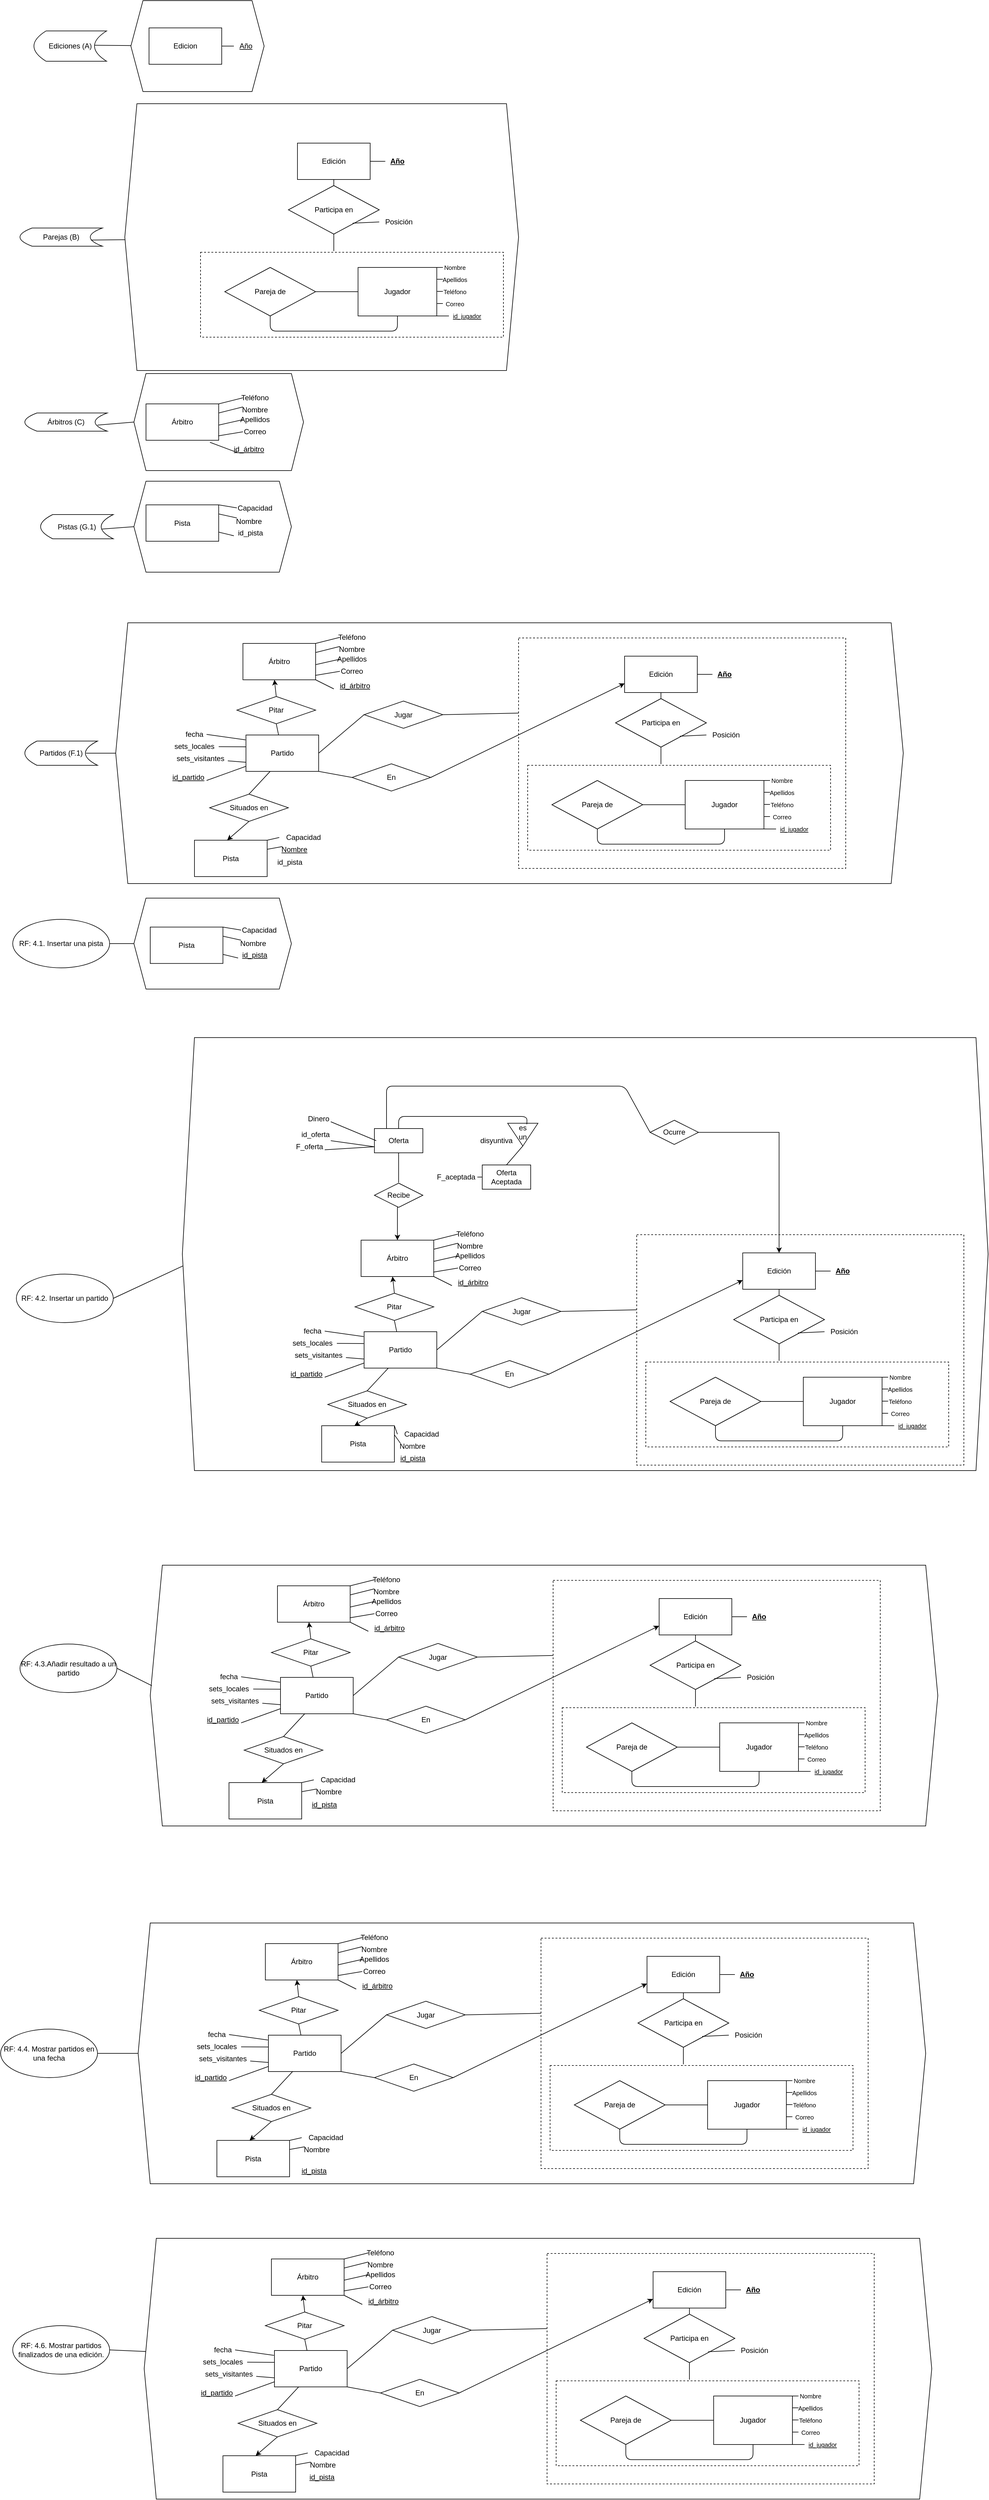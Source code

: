 <mxfile version="14.0.0" type="google"><diagram id="7eU8_D0OzKPqg0bLETjv" name="Page-1"><mxGraphModel dx="1447" dy="803" grid="1" gridSize="10" guides="1" tooltips="1" connect="1" arrows="1" fold="1" page="1" pageScale="1" pageWidth="3300" pageHeight="4681" math="0" shadow="0"><root><mxCell id="0"/><mxCell id="1" parent="0"/><mxCell id="jrBS1HzzpQrsi-spucLY-345" value="" style="shape=hexagon;perimeter=hexagonPerimeter2;whiteSpace=wrap;html=1;fixedSize=1;" vertex="1" parent="1"><mxGeometry x="300" y="1880" width="1330" height="714" as="geometry"/></mxCell><mxCell id="0OmyNNbn4VPcA7PofHJv-2" value="" style="shape=hexagon;perimeter=hexagonPerimeter2;whiteSpace=wrap;html=1;fixedSize=1;" parent="1" vertex="1"><mxGeometry x="190" y="1196" width="1300" height="430" as="geometry"/></mxCell><mxCell id="jrBS1HzzpQrsi-spucLY-72" value="" style="rounded=0;whiteSpace=wrap;html=1;dashed=1;" vertex="1" parent="1"><mxGeometry x="855" y="1221" width="540" height="380" as="geometry"/></mxCell><mxCell id="BbxZDoogdd_KjKHqBMtN-1" value="Ediciones (A)" style="shape=dataStorage;whiteSpace=wrap;html=1;fixedSize=1;" parent="1" vertex="1"><mxGeometry x="55" y="220" width="120" height="50" as="geometry"/></mxCell><mxCell id="BbxZDoogdd_KjKHqBMtN-3" value="" style="shape=hexagon;perimeter=hexagonPerimeter2;whiteSpace=wrap;html=1;fixedSize=1;" parent="1" vertex="1"><mxGeometry x="215" y="170" width="220" height="150" as="geometry"/></mxCell><mxCell id="BbxZDoogdd_KjKHqBMtN-4" value="Edicion" style="rounded=0;whiteSpace=wrap;html=1;" parent="1" vertex="1"><mxGeometry x="245" y="215" width="120" height="60" as="geometry"/></mxCell><mxCell id="BbxZDoogdd_KjKHqBMtN-6" value="&lt;u&gt;Año&lt;/u&gt;" style="text;html=1;strokeColor=none;fillColor=none;align=center;verticalAlign=middle;whiteSpace=wrap;rounded=0;" parent="1" vertex="1"><mxGeometry x="385" y="235" width="40" height="20" as="geometry"/></mxCell><mxCell id="BbxZDoogdd_KjKHqBMtN-8" value="" style="endArrow=none;html=1;entryX=0.836;entryY=0.472;entryDx=0;entryDy=0;entryPerimeter=0;" parent="1" source="BbxZDoogdd_KjKHqBMtN-3" target="BbxZDoogdd_KjKHqBMtN-1" edge="1"><mxGeometry width="50" height="50" relative="1" as="geometry"><mxPoint x="265" y="280" as="sourcePoint"/><mxPoint x="315" y="230" as="targetPoint"/></mxGeometry></mxCell><mxCell id="BbxZDoogdd_KjKHqBMtN-11" value="" style="endArrow=none;html=1;entryX=0;entryY=0.5;entryDx=0;entryDy=0;exitX=1;exitY=0.5;exitDx=0;exitDy=0;" parent="1" source="BbxZDoogdd_KjKHqBMtN-4" target="BbxZDoogdd_KjKHqBMtN-6" edge="1"><mxGeometry width="50" height="50" relative="1" as="geometry"><mxPoint x="265" y="330" as="sourcePoint"/><mxPoint x="315" y="280" as="targetPoint"/></mxGeometry></mxCell><mxCell id="BbxZDoogdd_KjKHqBMtN-13" value="Parejas (B)" style="shape=dataStorage;whiteSpace=wrap;html=1;fixedSize=1;" parent="1" vertex="1"><mxGeometry x="32" y="545" width="136" height="30" as="geometry"/></mxCell><mxCell id="BbxZDoogdd_KjKHqBMtN-14" value="" style="shape=hexagon;perimeter=hexagonPerimeter2;whiteSpace=wrap;html=1;fixedSize=1;" parent="1" vertex="1"><mxGeometry x="205" y="340" width="650" height="440" as="geometry"/></mxCell><mxCell id="BbxZDoogdd_KjKHqBMtN-15" value="" style="endArrow=none;html=1;exitX=0.861;exitY=0.664;exitDx=0;exitDy=0;exitPerimeter=0;" parent="1" source="BbxZDoogdd_KjKHqBMtN-13" target="BbxZDoogdd_KjKHqBMtN-14" edge="1"><mxGeometry width="50" height="50" relative="1" as="geometry"><mxPoint x="250" y="690" as="sourcePoint"/><mxPoint x="300" y="640" as="targetPoint"/></mxGeometry></mxCell><mxCell id="BbxZDoogdd_KjKHqBMtN-16" value="Árbitros (C)" style="shape=dataStorage;whiteSpace=wrap;html=1;fixedSize=1;" parent="1" vertex="1"><mxGeometry x="40" y="850" width="136" height="30" as="geometry"/></mxCell><mxCell id="BbxZDoogdd_KjKHqBMtN-17" value="" style="shape=hexagon;perimeter=hexagonPerimeter2;whiteSpace=wrap;html=1;fixedSize=1;" parent="1" vertex="1"><mxGeometry x="220" y="785" width="280" height="160" as="geometry"/></mxCell><mxCell id="BbxZDoogdd_KjKHqBMtN-18" value="" style="endArrow=none;html=1;exitX=0.882;exitY=0.667;exitDx=0;exitDy=0;exitPerimeter=0;entryX=0;entryY=0.5;entryDx=0;entryDy=0;" parent="1" source="BbxZDoogdd_KjKHqBMtN-16" target="BbxZDoogdd_KjKHqBMtN-17" edge="1"><mxGeometry width="50" height="50" relative="1" as="geometry"><mxPoint x="250" y="740" as="sourcePoint"/><mxPoint x="300" y="690" as="targetPoint"/></mxGeometry></mxCell><mxCell id="BbxZDoogdd_KjKHqBMtN-19" value="Árbitro" style="rounded=0;whiteSpace=wrap;html=1;" parent="1" vertex="1"><mxGeometry x="240" y="835" width="120" height="60" as="geometry"/></mxCell><mxCell id="BbxZDoogdd_KjKHqBMtN-20" value="Teléfono" style="text;html=1;strokeColor=none;fillColor=none;align=center;verticalAlign=middle;whiteSpace=wrap;rounded=0;" parent="1" vertex="1"><mxGeometry x="400" y="815" width="40" height="20" as="geometry"/></mxCell><mxCell id="BbxZDoogdd_KjKHqBMtN-21" value="" style="endArrow=none;html=1;exitX=1;exitY=0;exitDx=0;exitDy=0;entryX=0;entryY=0.5;entryDx=0;entryDy=0;" parent="1" source="BbxZDoogdd_KjKHqBMtN-19" target="BbxZDoogdd_KjKHqBMtN-20" edge="1"><mxGeometry width="50" height="50" relative="1" as="geometry"><mxPoint x="250" y="740" as="sourcePoint"/><mxPoint x="300" y="690" as="targetPoint"/></mxGeometry></mxCell><mxCell id="BbxZDoogdd_KjKHqBMtN-23" value="Nombre" style="text;html=1;strokeColor=none;fillColor=none;align=center;verticalAlign=middle;whiteSpace=wrap;rounded=0;" parent="1" vertex="1"><mxGeometry x="400" y="835" width="40" height="20" as="geometry"/></mxCell><mxCell id="BbxZDoogdd_KjKHqBMtN-24" value="Apellidos" style="text;html=1;strokeColor=none;fillColor=none;align=center;verticalAlign=middle;whiteSpace=wrap;rounded=0;" parent="1" vertex="1"><mxGeometry x="400" y="851" width="40" height="20" as="geometry"/></mxCell><mxCell id="BbxZDoogdd_KjKHqBMtN-26" value="Correo" style="text;html=1;strokeColor=none;fillColor=none;align=center;verticalAlign=middle;whiteSpace=wrap;rounded=0;" parent="1" vertex="1"><mxGeometry x="400" y="871" width="40" height="20" as="geometry"/></mxCell><mxCell id="BbxZDoogdd_KjKHqBMtN-28" value="" style="endArrow=none;html=1;exitX=0;exitY=0.25;exitDx=0;exitDy=0;entryX=1;entryY=0.25;entryDx=0;entryDy=0;" parent="1" source="BbxZDoogdd_KjKHqBMtN-23" target="BbxZDoogdd_KjKHqBMtN-19" edge="1"><mxGeometry width="50" height="50" relative="1" as="geometry"><mxPoint x="250" y="740" as="sourcePoint"/><mxPoint x="300" y="690" as="targetPoint"/></mxGeometry></mxCell><mxCell id="BbxZDoogdd_KjKHqBMtN-29" value="" style="endArrow=none;html=1;exitX=0;exitY=0.5;exitDx=0;exitDy=0;" parent="1" source="BbxZDoogdd_KjKHqBMtN-24" edge="1"><mxGeometry width="50" height="50" relative="1" as="geometry"><mxPoint x="410" y="850" as="sourcePoint"/><mxPoint x="360" y="870" as="targetPoint"/><Array as="points"><mxPoint x="360" y="870"/></Array></mxGeometry></mxCell><mxCell id="BbxZDoogdd_KjKHqBMtN-30" value="" style="endArrow=none;html=1;exitX=0.994;exitY=0.88;exitDx=0;exitDy=0;exitPerimeter=0;entryX=0;entryY=0.5;entryDx=0;entryDy=0;" parent="1" source="BbxZDoogdd_KjKHqBMtN-19" target="BbxZDoogdd_KjKHqBMtN-26" edge="1"><mxGeometry width="50" height="50" relative="1" as="geometry"><mxPoint x="360" y="930" as="sourcePoint"/><mxPoint x="410" y="880" as="targetPoint"/></mxGeometry></mxCell><mxCell id="BbxZDoogdd_KjKHqBMtN-32" value="&lt;u&gt;id_árbitro&lt;/u&gt;" style="text;html=1;strokeColor=none;fillColor=none;align=center;verticalAlign=middle;whiteSpace=wrap;rounded=0;" parent="1" vertex="1"><mxGeometry x="390" y="900" width="40" height="20" as="geometry"/></mxCell><mxCell id="BbxZDoogdd_KjKHqBMtN-33" value="" style="endArrow=none;html=1;exitX=0.88;exitY=1.056;exitDx=0;exitDy=0;exitPerimeter=0;entryX=0;entryY=0.75;entryDx=0;entryDy=0;" parent="1" source="BbxZDoogdd_KjKHqBMtN-19" target="BbxZDoogdd_KjKHqBMtN-32" edge="1"><mxGeometry width="50" height="50" relative="1" as="geometry"><mxPoint x="250" y="740" as="sourcePoint"/><mxPoint x="300" y="690" as="targetPoint"/></mxGeometry></mxCell><mxCell id="0OmyNNbn4VPcA7PofHJv-3" value="" style="endArrow=none;html=1;exitX=0.842;exitY=0.5;exitDx=0;exitDy=0;exitPerimeter=0;entryX=0;entryY=0.5;entryDx=0;entryDy=0;" parent="1" source="0OmyNNbn4VPcA7PofHJv-29" target="0OmyNNbn4VPcA7PofHJv-2" edge="1"><mxGeometry width="50" height="50" relative="1" as="geometry"><mxPoint x="159.952" y="1280.01" as="sourcePoint"/><mxPoint x="300" y="1100" as="targetPoint"/></mxGeometry></mxCell><mxCell id="0OmyNNbn4VPcA7PofHJv-4" value="Partido" style="rounded=0;whiteSpace=wrap;html=1;" parent="1" vertex="1"><mxGeometry x="405" y="1381" width="120" height="60" as="geometry"/></mxCell><mxCell id="0OmyNNbn4VPcA7PofHJv-9" value="fecha" style="text;html=1;strokeColor=none;fillColor=none;align=center;verticalAlign=middle;whiteSpace=wrap;rounded=0;" parent="1" vertex="1"><mxGeometry x="300" y="1370" width="40" height="20" as="geometry"/></mxCell><mxCell id="0OmyNNbn4VPcA7PofHJv-12" value="" style="endArrow=none;html=1;exitX=-0.007;exitY=0.134;exitDx=0;exitDy=0;entryX=1;entryY=0.5;entryDx=0;entryDy=0;exitPerimeter=0;" parent="1" source="0OmyNNbn4VPcA7PofHJv-4" target="0OmyNNbn4VPcA7PofHJv-9" edge="1"><mxGeometry width="50" height="50" relative="1" as="geometry"><mxPoint x="-40" y="1460" as="sourcePoint"/><mxPoint x="10" y="1410" as="targetPoint"/><Array as="points"/></mxGeometry></mxCell><mxCell id="0OmyNNbn4VPcA7PofHJv-16" value="" style="shape=hexagon;perimeter=hexagonPerimeter2;whiteSpace=wrap;html=1;fixedSize=1;" parent="1" vertex="1"><mxGeometry x="220" y="962.5" width="260" height="150" as="geometry"/></mxCell><mxCell id="0OmyNNbn4VPcA7PofHJv-17" value="" style="endArrow=none;html=1;exitX=0.833;exitY=0.6;exitDx=0;exitDy=0;exitPerimeter=0;entryX=0;entryY=0.5;entryDx=0;entryDy=0;" parent="1" source="0OmyNNbn4VPcA7PofHJv-30" target="0OmyNNbn4VPcA7PofHJv-16" edge="1"><mxGeometry width="50" height="50" relative="1" as="geometry"><mxPoint x="159.952" y="1036.51" as="sourcePoint"/><mxPoint x="300" y="856.5" as="targetPoint"/></mxGeometry></mxCell><mxCell id="0OmyNNbn4VPcA7PofHJv-18" value="Pista" style="rounded=0;whiteSpace=wrap;html=1;" parent="1" vertex="1"><mxGeometry x="240" y="1001.5" width="120" height="60" as="geometry"/></mxCell><mxCell id="0OmyNNbn4VPcA7PofHJv-19" value="Capacidad" style="text;html=1;strokeColor=none;fillColor=none;align=center;verticalAlign=middle;whiteSpace=wrap;rounded=0;" parent="1" vertex="1"><mxGeometry x="400" y="996.5" width="40" height="20" as="geometry"/></mxCell><mxCell id="0OmyNNbn4VPcA7PofHJv-20" value="" style="endArrow=none;html=1;exitX=1;exitY=0;exitDx=0;exitDy=0;" parent="1" source="0OmyNNbn4VPcA7PofHJv-18" edge="1"><mxGeometry width="50" height="50" relative="1" as="geometry"><mxPoint x="250" y="906.5" as="sourcePoint"/><mxPoint x="390" y="1006.5" as="targetPoint"/></mxGeometry></mxCell><mxCell id="0OmyNNbn4VPcA7PofHJv-21" value="Nombre" style="text;html=1;strokeColor=none;fillColor=none;align=center;verticalAlign=middle;whiteSpace=wrap;rounded=0;fontStyle=0" parent="1" vertex="1"><mxGeometry x="390" y="1017.5" width="40" height="22.5" as="geometry"/></mxCell><mxCell id="0OmyNNbn4VPcA7PofHJv-24" value="" style="endArrow=none;html=1;exitX=0;exitY=0.25;exitDx=0;exitDy=0;entryX=1;entryY=0.25;entryDx=0;entryDy=0;" parent="1" source="0OmyNNbn4VPcA7PofHJv-21" target="0OmyNNbn4VPcA7PofHJv-18" edge="1"><mxGeometry width="50" height="50" relative="1" as="geometry"><mxPoint x="250" y="906.5" as="sourcePoint"/><mxPoint x="300" y="856.5" as="targetPoint"/></mxGeometry></mxCell><mxCell id="0OmyNNbn4VPcA7PofHJv-29" value="Partidos (F.1)" style="shape=dataStorage;whiteSpace=wrap;html=1;fixedSize=1;" parent="1" vertex="1"><mxGeometry x="40" y="1391" width="120" height="40" as="geometry"/></mxCell><mxCell id="0OmyNNbn4VPcA7PofHJv-30" value="Pistas (G.1)" style="shape=dataStorage;whiteSpace=wrap;html=1;fixedSize=1;" parent="1" vertex="1"><mxGeometry x="66" y="1017.5" width="120" height="40" as="geometry"/></mxCell><mxCell id="0OmyNNbn4VPcA7PofHJv-45" value="&lt;span&gt;id_partido&lt;/span&gt;" style="text;html=1;strokeColor=none;fillColor=none;align=center;verticalAlign=middle;whiteSpace=wrap;rounded=0;fontStyle=4" parent="1" vertex="1"><mxGeometry x="280" y="1441" width="60" height="20" as="geometry"/></mxCell><mxCell id="0OmyNNbn4VPcA7PofHJv-50" value="Árbitro" style="rounded=0;whiteSpace=wrap;html=1;" parent="1" vertex="1"><mxGeometry x="400" y="1230" width="120" height="60" as="geometry"/></mxCell><mxCell id="0OmyNNbn4VPcA7PofHJv-51" value="Teléfono" style="text;html=1;strokeColor=none;fillColor=none;align=center;verticalAlign=middle;whiteSpace=wrap;rounded=0;" parent="1" vertex="1"><mxGeometry x="560" y="1210" width="40" height="20" as="geometry"/></mxCell><mxCell id="0OmyNNbn4VPcA7PofHJv-52" value="" style="endArrow=none;html=1;exitX=1;exitY=0;exitDx=0;exitDy=0;entryX=0;entryY=0.5;entryDx=0;entryDy=0;" parent="1" source="0OmyNNbn4VPcA7PofHJv-50" target="0OmyNNbn4VPcA7PofHJv-51" edge="1"><mxGeometry width="50" height="50" relative="1" as="geometry"><mxPoint x="410" y="1135" as="sourcePoint"/><mxPoint x="460" y="1085" as="targetPoint"/></mxGeometry></mxCell><mxCell id="0OmyNNbn4VPcA7PofHJv-53" value="Nombre" style="text;html=1;strokeColor=none;fillColor=none;align=center;verticalAlign=middle;whiteSpace=wrap;rounded=0;" parent="1" vertex="1"><mxGeometry x="560" y="1230" width="40" height="20" as="geometry"/></mxCell><mxCell id="0OmyNNbn4VPcA7PofHJv-54" value="Apellidos" style="text;html=1;strokeColor=none;fillColor=none;align=center;verticalAlign=middle;whiteSpace=wrap;rounded=0;" parent="1" vertex="1"><mxGeometry x="560" y="1246" width="40" height="20" as="geometry"/></mxCell><mxCell id="0OmyNNbn4VPcA7PofHJv-55" value="Correo" style="text;html=1;strokeColor=none;fillColor=none;align=center;verticalAlign=middle;whiteSpace=wrap;rounded=0;" parent="1" vertex="1"><mxGeometry x="560" y="1266" width="40" height="20" as="geometry"/></mxCell><mxCell id="0OmyNNbn4VPcA7PofHJv-56" value="" style="endArrow=none;html=1;exitX=0;exitY=0.25;exitDx=0;exitDy=0;entryX=1;entryY=0.25;entryDx=0;entryDy=0;" parent="1" source="0OmyNNbn4VPcA7PofHJv-53" target="0OmyNNbn4VPcA7PofHJv-50" edge="1"><mxGeometry width="50" height="50" relative="1" as="geometry"><mxPoint x="410" y="1135" as="sourcePoint"/><mxPoint x="460" y="1085" as="targetPoint"/></mxGeometry></mxCell><mxCell id="0OmyNNbn4VPcA7PofHJv-57" value="" style="endArrow=none;html=1;exitX=0;exitY=0.5;exitDx=0;exitDy=0;" parent="1" source="0OmyNNbn4VPcA7PofHJv-54" edge="1"><mxGeometry width="50" height="50" relative="1" as="geometry"><mxPoint x="570" y="1245" as="sourcePoint"/><mxPoint x="520" y="1265" as="targetPoint"/><Array as="points"><mxPoint x="520" y="1265"/></Array></mxGeometry></mxCell><mxCell id="0OmyNNbn4VPcA7PofHJv-58" value="" style="endArrow=none;html=1;exitX=0.994;exitY=0.88;exitDx=0;exitDy=0;exitPerimeter=0;entryX=0;entryY=0.5;entryDx=0;entryDy=0;" parent="1" source="0OmyNNbn4VPcA7PofHJv-50" target="0OmyNNbn4VPcA7PofHJv-55" edge="1"><mxGeometry width="50" height="50" relative="1" as="geometry"><mxPoint x="520" y="1325" as="sourcePoint"/><mxPoint x="570" y="1275" as="targetPoint"/></mxGeometry></mxCell><mxCell id="0OmyNNbn4VPcA7PofHJv-59" value="&lt;u&gt;id_árbitro&lt;/u&gt;" style="text;html=1;strokeColor=none;fillColor=none;align=center;verticalAlign=middle;whiteSpace=wrap;rounded=0;" parent="1" vertex="1"><mxGeometry x="550" y="1290" width="70" height="20" as="geometry"/></mxCell><mxCell id="0OmyNNbn4VPcA7PofHJv-60" value="" style="endArrow=none;html=1;exitX=1;exitY=1;exitDx=0;exitDy=0;entryX=0;entryY=0.75;entryDx=0;entryDy=0;" parent="1" source="0OmyNNbn4VPcA7PofHJv-50" target="0OmyNNbn4VPcA7PofHJv-59" edge="1"><mxGeometry width="50" height="50" relative="1" as="geometry"><mxPoint x="410" y="1135" as="sourcePoint"/><mxPoint x="460" y="1085" as="targetPoint"/></mxGeometry></mxCell><mxCell id="0OmyNNbn4VPcA7PofHJv-61" value="Pitar" style="rhombus;whiteSpace=wrap;html=1;" parent="1" vertex="1"><mxGeometry x="390" y="1317.5" width="130" height="45" as="geometry"/></mxCell><mxCell id="0OmyNNbn4VPcA7PofHJv-62" value="Pista" style="rounded=0;whiteSpace=wrap;html=1;" parent="1" vertex="1"><mxGeometry x="320" y="1554.5" width="120" height="60" as="geometry"/></mxCell><mxCell id="0OmyNNbn4VPcA7PofHJv-63" value="Capacidad" style="text;html=1;strokeColor=none;fillColor=none;align=center;verticalAlign=middle;whiteSpace=wrap;rounded=0;" parent="1" vertex="1"><mxGeometry x="460" y="1540" width="80" height="20" as="geometry"/></mxCell><mxCell id="0OmyNNbn4VPcA7PofHJv-64" value="" style="endArrow=none;html=1;exitX=1;exitY=0;exitDx=0;exitDy=0;entryX=0;entryY=0.5;entryDx=0;entryDy=0;" parent="1" source="0OmyNNbn4VPcA7PofHJv-62" target="0OmyNNbn4VPcA7PofHJv-63" edge="1"><mxGeometry width="50" height="50" relative="1" as="geometry"><mxPoint x="530" y="1463.5" as="sourcePoint"/><mxPoint x="670" y="1563.5" as="targetPoint"/></mxGeometry></mxCell><mxCell id="0OmyNNbn4VPcA7PofHJv-65" value="Nombre" style="text;html=1;strokeColor=none;fillColor=none;align=center;verticalAlign=middle;whiteSpace=wrap;rounded=0;fontStyle=4" parent="1" vertex="1"><mxGeometry x="465" y="1560" width="40" height="20" as="geometry"/></mxCell><mxCell id="0OmyNNbn4VPcA7PofHJv-66" value="" style="endArrow=none;html=1;exitX=0;exitY=0.25;exitDx=0;exitDy=0;entryX=1;entryY=0.25;entryDx=0;entryDy=0;" parent="1" source="0OmyNNbn4VPcA7PofHJv-65" target="0OmyNNbn4VPcA7PofHJv-62" edge="1"><mxGeometry width="50" height="50" relative="1" as="geometry"><mxPoint x="530" y="1463.5" as="sourcePoint"/><mxPoint x="580" y="1413.5" as="targetPoint"/></mxGeometry></mxCell><mxCell id="0OmyNNbn4VPcA7PofHJv-69" value="Jugar" style="rhombus;whiteSpace=wrap;html=1;" parent="1" vertex="1"><mxGeometry x="600" y="1325" width="130" height="45" as="geometry"/></mxCell><mxCell id="0OmyNNbn4VPcA7PofHJv-70" value="Situados en" style="rhombus;whiteSpace=wrap;html=1;" parent="1" vertex="1"><mxGeometry x="345" y="1478.5" width="130" height="45" as="geometry"/></mxCell><mxCell id="0OmyNNbn4VPcA7PofHJv-78" value="En" style="rhombus;whiteSpace=wrap;html=1;" parent="1" vertex="1"><mxGeometry x="580" y="1428.5" width="130" height="45" as="geometry"/></mxCell><mxCell id="0OmyNNbn4VPcA7PofHJv-79" value="" style="endArrow=classic;html=1;exitX=1;exitY=0.5;exitDx=0;exitDy=0;entryX=0;entryY=0.75;entryDx=0;entryDy=0;" parent="1" source="0OmyNNbn4VPcA7PofHJv-78" target="jrBS1HzzpQrsi-spucLY-84" edge="1"><mxGeometry width="50" height="50" relative="1" as="geometry"><mxPoint x="265" y="1439" as="sourcePoint"/><mxPoint x="665" y="1515.435" as="targetPoint"/><Array as="points"/></mxGeometry></mxCell><mxCell id="0OmyNNbn4VPcA7PofHJv-80" value="" style="endArrow=none;html=1;exitX=0;exitY=0.5;exitDx=0;exitDy=0;entryX=1;entryY=1;entryDx=0;entryDy=0;" parent="1" source="0OmyNNbn4VPcA7PofHJv-78" edge="1" target="0OmyNNbn4VPcA7PofHJv-4"><mxGeometry width="50" height="50" relative="1" as="geometry"><mxPoint x="385" y="1491" as="sourcePoint"/><mxPoint x="435" y="1441" as="targetPoint"/></mxGeometry></mxCell><mxCell id="0OmyNNbn4VPcA7PofHJv-81" value="" style="endArrow=classic;html=1;exitX=0.5;exitY=1;exitDx=0;exitDy=0;entryX=0.45;entryY=0;entryDx=0;entryDy=0;entryPerimeter=0;" parent="1" source="0OmyNNbn4VPcA7PofHJv-70" target="0OmyNNbn4VPcA7PofHJv-62" edge="1"><mxGeometry width="50" height="50" relative="1" as="geometry"><mxPoint x="265" y="1439" as="sourcePoint"/><mxPoint x="315" y="1389" as="targetPoint"/></mxGeometry></mxCell><mxCell id="0OmyNNbn4VPcA7PofHJv-82" value="" style="endArrow=none;html=1;entryX=0.333;entryY=1;entryDx=0;entryDy=0;entryPerimeter=0;exitX=0.5;exitY=0;exitDx=0;exitDy=0;" parent="1" source="0OmyNNbn4VPcA7PofHJv-70" target="0OmyNNbn4VPcA7PofHJv-4" edge="1"><mxGeometry width="50" height="50" relative="1" as="geometry"><mxPoint x="245" y="1489" as="sourcePoint"/><mxPoint x="295" y="1439" as="targetPoint"/><Array as="points"/></mxGeometry></mxCell><mxCell id="0OmyNNbn4VPcA7PofHJv-83" value="" style="endArrow=none;html=1;exitX=1;exitY=0.5;exitDx=0;exitDy=0;entryX=0;entryY=0.326;entryDx=0;entryDy=0;entryPerimeter=0;" parent="1" source="0OmyNNbn4VPcA7PofHJv-69" target="jrBS1HzzpQrsi-spucLY-72" edge="1"><mxGeometry width="50" height="50" relative="1" as="geometry"><mxPoint x="735" y="1389" as="sourcePoint"/><mxPoint x="960" y="1390" as="targetPoint"/></mxGeometry></mxCell><mxCell id="0OmyNNbn4VPcA7PofHJv-84" value="" style="endArrow=none;html=1;exitX=1;exitY=0.5;exitDx=0;exitDy=0;entryX=0;entryY=0.5;entryDx=0;entryDy=0;" parent="1" source="0OmyNNbn4VPcA7PofHJv-4" target="0OmyNNbn4VPcA7PofHJv-69" edge="1"><mxGeometry width="50" height="50" relative="1" as="geometry"><mxPoint x="735" y="1289" as="sourcePoint"/><mxPoint x="785" y="1239" as="targetPoint"/></mxGeometry></mxCell><mxCell id="0OmyNNbn4VPcA7PofHJv-85" value="" style="endArrow=classic;html=1;entryX=0.433;entryY=1;entryDx=0;entryDy=0;entryPerimeter=0;exitX=0.5;exitY=0;exitDx=0;exitDy=0;" parent="1" source="0OmyNNbn4VPcA7PofHJv-61" target="0OmyNNbn4VPcA7PofHJv-50" edge="1"><mxGeometry width="50" height="50" relative="1" as="geometry"><mxPoint x="420" y="1305" as="sourcePoint"/><mxPoint x="470" y="1255" as="targetPoint"/></mxGeometry></mxCell><mxCell id="0OmyNNbn4VPcA7PofHJv-86" value="" style="endArrow=none;html=1;entryX=0.5;entryY=1;entryDx=0;entryDy=0;" parent="1" source="0OmyNNbn4VPcA7PofHJv-4" target="0OmyNNbn4VPcA7PofHJv-61" edge="1"><mxGeometry width="50" height="50" relative="1" as="geometry"><mxPoint x="435" y="1289" as="sourcePoint"/><mxPoint x="485" y="1239" as="targetPoint"/></mxGeometry></mxCell><mxCell id="0OmyNNbn4VPcA7PofHJv-88" value="sets_locales" style="text;html=1;strokeColor=none;fillColor=none;align=center;verticalAlign=middle;whiteSpace=wrap;rounded=0;" parent="1" vertex="1"><mxGeometry x="280" y="1390" width="80" height="20" as="geometry"/></mxCell><mxCell id="0OmyNNbn4VPcA7PofHJv-89" value="sets_visitantes" style="text;html=1;strokeColor=none;fillColor=none;align=center;verticalAlign=middle;whiteSpace=wrap;rounded=0;" parent="1" vertex="1"><mxGeometry x="285" y="1410" width="90" height="20" as="geometry"/></mxCell><mxCell id="0OmyNNbn4VPcA7PofHJv-90" value="" style="endArrow=none;html=1;entryX=0.001;entryY=0.325;entryDx=0;entryDy=0;entryPerimeter=0;" parent="1" source="0OmyNNbn4VPcA7PofHJv-88" target="0OmyNNbn4VPcA7PofHJv-4" edge="1"><mxGeometry width="50" height="50" relative="1" as="geometry"><mxPoint x="390" y="1450" as="sourcePoint"/><mxPoint x="400" y="1400" as="targetPoint"/></mxGeometry></mxCell><mxCell id="0OmyNNbn4VPcA7PofHJv-91" value="" style="endArrow=none;html=1;entryX=0;entryY=0.75;entryDx=0;entryDy=0;" parent="1" source="0OmyNNbn4VPcA7PofHJv-89" target="0OmyNNbn4VPcA7PofHJv-4" edge="1"><mxGeometry width="50" height="50" relative="1" as="geometry"><mxPoint x="360" y="1410.133" as="sourcePoint"/><mxPoint x="415.12" y="1410.5" as="targetPoint"/></mxGeometry></mxCell><mxCell id="0OmyNNbn4VPcA7PofHJv-92" value="" style="endArrow=none;html=1;exitX=1;exitY=0.75;exitDx=0;exitDy=0;" parent="1" source="0OmyNNbn4VPcA7PofHJv-45" target="0OmyNNbn4VPcA7PofHJv-4" edge="1"><mxGeometry width="50" height="50" relative="1" as="geometry"><mxPoint x="390" y="1450" as="sourcePoint"/><mxPoint x="440" y="1400" as="targetPoint"/></mxGeometry></mxCell><mxCell id="0OmyNNbn4VPcA7PofHJv-93" value="RF: 4.1. Insertar una pista" style="ellipse;whiteSpace=wrap;html=1;" parent="1" vertex="1"><mxGeometry x="20" y="1685" width="160" height="80" as="geometry"/></mxCell><mxCell id="0OmyNNbn4VPcA7PofHJv-95" value="" style="endArrow=none;html=1;exitX=1;exitY=0.5;exitDx=0;exitDy=0;entryX=0;entryY=0.5;entryDx=0;entryDy=0;" parent="1" source="0OmyNNbn4VPcA7PofHJv-93" target="0OmyNNbn4VPcA7PofHJv-96" edge="1"><mxGeometry width="50" height="50" relative="1" as="geometry"><mxPoint x="362" y="1575" as="sourcePoint"/><mxPoint x="272" y="1725" as="targetPoint"/></mxGeometry></mxCell><mxCell id="0OmyNNbn4VPcA7PofHJv-96" value="" style="shape=hexagon;perimeter=hexagonPerimeter2;whiteSpace=wrap;html=1;fixedSize=1;" parent="1" vertex="1"><mxGeometry x="220" y="1650" width="260" height="150" as="geometry"/></mxCell><mxCell id="0OmyNNbn4VPcA7PofHJv-102" value="RF: 4.2. Insertar un partido" style="ellipse;whiteSpace=wrap;html=1;" parent="1" vertex="1"><mxGeometry x="26" y="2270" width="160" height="80" as="geometry"/></mxCell><mxCell id="0OmyNNbn4VPcA7PofHJv-104" value="RF: 4.3.Añadir resultado a un partido" style="ellipse;whiteSpace=wrap;html=1;" parent="1" vertex="1"><mxGeometry x="32" y="2880" width="160" height="80" as="geometry"/></mxCell><mxCell id="0OmyNNbn4VPcA7PofHJv-106" value="RF: 4.4. Mostrar partidos en una fecha" style="ellipse;whiteSpace=wrap;html=1;" parent="1" vertex="1"><mxGeometry y="3515" width="160" height="80" as="geometry"/></mxCell><mxCell id="0OmyNNbn4VPcA7PofHJv-107" value="RF: 4.6. Mostrar partidos finalizados de una edición." style="ellipse;whiteSpace=wrap;html=1;" parent="1" vertex="1"><mxGeometry x="20" y="4004" width="160" height="80" as="geometry"/></mxCell><mxCell id="jrBS1HzzpQrsi-spucLY-2" value="" style="rounded=0;whiteSpace=wrap;html=1;dashed=1;" vertex="1" parent="1"><mxGeometry x="330" y="585" width="500" height="140" as="geometry"/></mxCell><mxCell id="jrBS1HzzpQrsi-spucLY-3" value="Jugador" style="rounded=0;whiteSpace=wrap;html=1;" vertex="1" parent="1"><mxGeometry x="590" y="610" width="130" height="80" as="geometry"/></mxCell><mxCell id="jrBS1HzzpQrsi-spucLY-4" value="&lt;font style=&quot;font-size: 10px&quot;&gt;Nombre&lt;/font&gt;" style="text;html=1;strokeColor=none;fillColor=none;align=center;verticalAlign=middle;whiteSpace=wrap;rounded=0;" vertex="1" parent="1"><mxGeometry x="730" y="600" width="40" height="20" as="geometry"/></mxCell><mxCell id="jrBS1HzzpQrsi-spucLY-5" value="&lt;font style=&quot;font-size: 10px&quot;&gt;Apellidos&lt;/font&gt;" style="text;html=1;strokeColor=none;fillColor=none;align=center;verticalAlign=middle;whiteSpace=wrap;rounded=0;" vertex="1" parent="1"><mxGeometry x="730" y="620" width="40" height="20" as="geometry"/></mxCell><mxCell id="jrBS1HzzpQrsi-spucLY-6" value="&lt;font style=&quot;font-size: 10px&quot;&gt;Teléfono&lt;/font&gt;" style="text;html=1;strokeColor=none;fillColor=none;align=center;verticalAlign=middle;whiteSpace=wrap;rounded=0;" vertex="1" parent="1"><mxGeometry x="730" y="640" width="40" height="20" as="geometry"/></mxCell><mxCell id="jrBS1HzzpQrsi-spucLY-7" value="&lt;font style=&quot;font-size: 10px&quot;&gt;Correo&lt;/font&gt;" style="text;html=1;strokeColor=none;fillColor=none;align=center;verticalAlign=middle;whiteSpace=wrap;rounded=0;" vertex="1" parent="1"><mxGeometry x="730" y="660" width="40" height="20" as="geometry"/></mxCell><mxCell id="jrBS1HzzpQrsi-spucLY-8" value="" style="endArrow=none;html=1;entryX=1;entryY=0;entryDx=0;entryDy=0;" edge="1" parent="1" source="jrBS1HzzpQrsi-spucLY-4" target="jrBS1HzzpQrsi-spucLY-3"><mxGeometry width="50" height="50" relative="1" as="geometry"><mxPoint x="420" y="630" as="sourcePoint"/><mxPoint x="470" y="580" as="targetPoint"/></mxGeometry></mxCell><mxCell id="jrBS1HzzpQrsi-spucLY-9" value="" style="endArrow=none;html=1;entryX=1;entryY=0;entryDx=0;entryDy=0;" edge="1" parent="1"><mxGeometry width="50" height="50" relative="1" as="geometry"><mxPoint x="730" y="629.5" as="sourcePoint"/><mxPoint x="720" y="629.5" as="targetPoint"/></mxGeometry></mxCell><mxCell id="jrBS1HzzpQrsi-spucLY-10" value="" style="endArrow=none;html=1;entryX=1;entryY=0;entryDx=0;entryDy=0;" edge="1" parent="1"><mxGeometry width="50" height="50" relative="1" as="geometry"><mxPoint x="730" y="649.5" as="sourcePoint"/><mxPoint x="720" y="649.5" as="targetPoint"/></mxGeometry></mxCell><mxCell id="jrBS1HzzpQrsi-spucLY-11" value="" style="endArrow=none;html=1;entryX=1;entryY=0;entryDx=0;entryDy=0;" edge="1" parent="1"><mxGeometry width="50" height="50" relative="1" as="geometry"><mxPoint x="730" y="669.5" as="sourcePoint"/><mxPoint x="720" y="669.5" as="targetPoint"/></mxGeometry></mxCell><mxCell id="jrBS1HzzpQrsi-spucLY-12" value="Pareja de" style="rhombus;whiteSpace=wrap;html=1;" vertex="1" parent="1"><mxGeometry x="370" y="610" width="150" height="80" as="geometry"/></mxCell><mxCell id="jrBS1HzzpQrsi-spucLY-13" value="Edición" style="rounded=0;whiteSpace=wrap;html=1;" vertex="1" parent="1"><mxGeometry x="490" y="405" width="120" height="60" as="geometry"/></mxCell><mxCell id="jrBS1HzzpQrsi-spucLY-14" value="&lt;b&gt;&lt;u&gt;Año&lt;/u&gt;&lt;/b&gt;" style="text;html=1;strokeColor=none;fillColor=none;align=center;verticalAlign=middle;whiteSpace=wrap;rounded=0;" vertex="1" parent="1"><mxGeometry x="635" y="425" width="40" height="20" as="geometry"/></mxCell><mxCell id="jrBS1HzzpQrsi-spucLY-15" value="" style="endArrow=none;html=1;exitX=1;exitY=0.5;exitDx=0;exitDy=0;" edge="1" parent="1" source="jrBS1HzzpQrsi-spucLY-13" target="jrBS1HzzpQrsi-spucLY-14"><mxGeometry width="50" height="50" relative="1" as="geometry"><mxPoint x="375" y="580" as="sourcePoint"/><mxPoint x="425" y="530" as="targetPoint"/></mxGeometry></mxCell><mxCell id="jrBS1HzzpQrsi-spucLY-16" value="Participa en" style="rhombus;whiteSpace=wrap;html=1;" vertex="1" parent="1"><mxGeometry x="475" y="475" width="150" height="80" as="geometry"/></mxCell><mxCell id="jrBS1HzzpQrsi-spucLY-17" value="" style="endArrow=none;html=1;entryX=0.5;entryY=1;entryDx=0;entryDy=0;exitX=0.5;exitY=0;exitDx=0;exitDy=0;" edge="1" parent="1" source="jrBS1HzzpQrsi-spucLY-16" target="jrBS1HzzpQrsi-spucLY-13"><mxGeometry width="50" height="50" relative="1" as="geometry"><mxPoint x="520" y="525" as="sourcePoint"/><mxPoint x="570" y="475" as="targetPoint"/></mxGeometry></mxCell><mxCell id="jrBS1HzzpQrsi-spucLY-18" value="" style="endArrow=none;html=1;exitX=0.5;exitY=1;exitDx=0;exitDy=0;" edge="1" parent="1" source="jrBS1HzzpQrsi-spucLY-16"><mxGeometry width="50" height="50" relative="1" as="geometry"><mxPoint x="520" y="525" as="sourcePoint"/><mxPoint x="550" y="583" as="targetPoint"/></mxGeometry></mxCell><mxCell id="jrBS1HzzpQrsi-spucLY-19" value="Posición" style="text;html=1;strokeColor=none;fillColor=none;align=center;verticalAlign=middle;whiteSpace=wrap;rounded=0;" vertex="1" parent="1"><mxGeometry x="625" y="525" width="65" height="20" as="geometry"/></mxCell><mxCell id="jrBS1HzzpQrsi-spucLY-20" value="" style="endArrow=none;html=1;exitX=0;exitY=0.5;exitDx=0;exitDy=0;entryX=0.707;entryY=0.775;entryDx=0;entryDy=0;entryPerimeter=0;" edge="1" parent="1" source="jrBS1HzzpQrsi-spucLY-19" target="jrBS1HzzpQrsi-spucLY-16"><mxGeometry width="50" height="50" relative="1" as="geometry"><mxPoint x="520" y="525" as="sourcePoint"/><mxPoint x="570" y="475" as="targetPoint"/></mxGeometry></mxCell><mxCell id="jrBS1HzzpQrsi-spucLY-21" value="" style="endArrow=none;html=1;entryX=0;entryY=0.5;entryDx=0;entryDy=0;" edge="1" parent="1" source="jrBS1HzzpQrsi-spucLY-12" target="jrBS1HzzpQrsi-spucLY-3"><mxGeometry width="50" height="50" relative="1" as="geometry"><mxPoint x="310" y="525" as="sourcePoint"/><mxPoint x="360" y="475" as="targetPoint"/></mxGeometry></mxCell><mxCell id="jrBS1HzzpQrsi-spucLY-22" value="" style="endArrow=none;html=1;exitX=0.5;exitY=1;exitDx=0;exitDy=0;entryX=0.5;entryY=1;entryDx=0;entryDy=0;" edge="1" parent="1" source="jrBS1HzzpQrsi-spucLY-12" target="jrBS1HzzpQrsi-spucLY-3"><mxGeometry width="50" height="50" relative="1" as="geometry"><mxPoint x="540" y="725" as="sourcePoint"/><mxPoint x="590" y="690" as="targetPoint"/><Array as="points"><mxPoint x="445" y="715"/><mxPoint x="655" y="715"/></Array></mxGeometry></mxCell><mxCell id="jrBS1HzzpQrsi-spucLY-23" value="&lt;font style=&quot;font-size: 10px&quot;&gt;&lt;u&gt;id_jugador&lt;/u&gt;&lt;/font&gt;" style="text;html=1;strokeColor=none;fillColor=none;align=center;verticalAlign=middle;whiteSpace=wrap;rounded=0;" vertex="1" parent="1"><mxGeometry x="740" y="680" width="60" height="20" as="geometry"/></mxCell><mxCell id="jrBS1HzzpQrsi-spucLY-24" value="" style="endArrow=none;html=1;exitX=1;exitY=1;exitDx=0;exitDy=0;entryX=0;entryY=0.5;entryDx=0;entryDy=0;" edge="1" parent="1" source="jrBS1HzzpQrsi-spucLY-3" target="jrBS1HzzpQrsi-spucLY-23"><mxGeometry width="50" height="50" relative="1" as="geometry"><mxPoint x="640" y="525" as="sourcePoint"/><mxPoint x="690" y="475" as="targetPoint"/></mxGeometry></mxCell><mxCell id="jrBS1HzzpQrsi-spucLY-73" value="" style="rounded=0;whiteSpace=wrap;html=1;dashed=1;" vertex="1" parent="1"><mxGeometry x="870" y="1431" width="500" height="140" as="geometry"/></mxCell><mxCell id="jrBS1HzzpQrsi-spucLY-74" value="Jugador" style="rounded=0;whiteSpace=wrap;html=1;" vertex="1" parent="1"><mxGeometry x="1130" y="1456" width="130" height="80" as="geometry"/></mxCell><mxCell id="jrBS1HzzpQrsi-spucLY-75" value="&lt;font style=&quot;font-size: 10px&quot;&gt;Nombre&lt;/font&gt;" style="text;html=1;strokeColor=none;fillColor=none;align=center;verticalAlign=middle;whiteSpace=wrap;rounded=0;" vertex="1" parent="1"><mxGeometry x="1270" y="1446" width="40" height="20" as="geometry"/></mxCell><mxCell id="jrBS1HzzpQrsi-spucLY-76" value="&lt;font style=&quot;font-size: 10px&quot;&gt;Apellidos&lt;/font&gt;" style="text;html=1;strokeColor=none;fillColor=none;align=center;verticalAlign=middle;whiteSpace=wrap;rounded=0;" vertex="1" parent="1"><mxGeometry x="1270" y="1466" width="40" height="20" as="geometry"/></mxCell><mxCell id="jrBS1HzzpQrsi-spucLY-77" value="&lt;font style=&quot;font-size: 10px&quot;&gt;Teléfono&lt;/font&gt;" style="text;html=1;strokeColor=none;fillColor=none;align=center;verticalAlign=middle;whiteSpace=wrap;rounded=0;" vertex="1" parent="1"><mxGeometry x="1270" y="1486" width="40" height="20" as="geometry"/></mxCell><mxCell id="jrBS1HzzpQrsi-spucLY-78" value="&lt;font style=&quot;font-size: 10px&quot;&gt;Correo&lt;/font&gt;" style="text;html=1;strokeColor=none;fillColor=none;align=center;verticalAlign=middle;whiteSpace=wrap;rounded=0;" vertex="1" parent="1"><mxGeometry x="1270" y="1506" width="40" height="20" as="geometry"/></mxCell><mxCell id="jrBS1HzzpQrsi-spucLY-79" value="" style="endArrow=none;html=1;entryX=1;entryY=0;entryDx=0;entryDy=0;" edge="1" parent="1" source="jrBS1HzzpQrsi-spucLY-75" target="jrBS1HzzpQrsi-spucLY-74"><mxGeometry width="50" height="50" relative="1" as="geometry"><mxPoint x="960" y="1476" as="sourcePoint"/><mxPoint x="1010" y="1426" as="targetPoint"/></mxGeometry></mxCell><mxCell id="jrBS1HzzpQrsi-spucLY-80" value="" style="endArrow=none;html=1;entryX=1;entryY=0;entryDx=0;entryDy=0;" edge="1" parent="1"><mxGeometry width="50" height="50" relative="1" as="geometry"><mxPoint x="1270" y="1475.5" as="sourcePoint"/><mxPoint x="1260" y="1475.5" as="targetPoint"/></mxGeometry></mxCell><mxCell id="jrBS1HzzpQrsi-spucLY-81" value="" style="endArrow=none;html=1;entryX=1;entryY=0;entryDx=0;entryDy=0;" edge="1" parent="1"><mxGeometry width="50" height="50" relative="1" as="geometry"><mxPoint x="1270" y="1495.5" as="sourcePoint"/><mxPoint x="1260" y="1495.5" as="targetPoint"/></mxGeometry></mxCell><mxCell id="jrBS1HzzpQrsi-spucLY-82" value="" style="endArrow=none;html=1;entryX=1;entryY=0;entryDx=0;entryDy=0;" edge="1" parent="1"><mxGeometry width="50" height="50" relative="1" as="geometry"><mxPoint x="1270" y="1515.5" as="sourcePoint"/><mxPoint x="1260" y="1515.5" as="targetPoint"/></mxGeometry></mxCell><mxCell id="jrBS1HzzpQrsi-spucLY-83" value="Pareja de" style="rhombus;whiteSpace=wrap;html=1;" vertex="1" parent="1"><mxGeometry x="910" y="1456" width="150" height="80" as="geometry"/></mxCell><mxCell id="jrBS1HzzpQrsi-spucLY-84" value="Edición" style="rounded=0;whiteSpace=wrap;html=1;" vertex="1" parent="1"><mxGeometry x="1030" y="1251" width="120" height="60" as="geometry"/></mxCell><mxCell id="jrBS1HzzpQrsi-spucLY-85" value="&lt;b&gt;&lt;u&gt;Año&lt;/u&gt;&lt;/b&gt;" style="text;html=1;strokeColor=none;fillColor=none;align=center;verticalAlign=middle;whiteSpace=wrap;rounded=0;" vertex="1" parent="1"><mxGeometry x="1175" y="1271" width="40" height="20" as="geometry"/></mxCell><mxCell id="jrBS1HzzpQrsi-spucLY-86" value="" style="endArrow=none;html=1;exitX=1;exitY=0.5;exitDx=0;exitDy=0;" edge="1" parent="1" source="jrBS1HzzpQrsi-spucLY-84" target="jrBS1HzzpQrsi-spucLY-85"><mxGeometry width="50" height="50" relative="1" as="geometry"><mxPoint x="915" y="1426" as="sourcePoint"/><mxPoint x="965" y="1376" as="targetPoint"/></mxGeometry></mxCell><mxCell id="jrBS1HzzpQrsi-spucLY-87" value="Participa en" style="rhombus;whiteSpace=wrap;html=1;" vertex="1" parent="1"><mxGeometry x="1015" y="1321" width="150" height="80" as="geometry"/></mxCell><mxCell id="jrBS1HzzpQrsi-spucLY-88" value="" style="endArrow=none;html=1;entryX=0.5;entryY=1;entryDx=0;entryDy=0;exitX=0.5;exitY=0;exitDx=0;exitDy=0;" edge="1" parent="1" source="jrBS1HzzpQrsi-spucLY-87" target="jrBS1HzzpQrsi-spucLY-84"><mxGeometry width="50" height="50" relative="1" as="geometry"><mxPoint x="1060" y="1371" as="sourcePoint"/><mxPoint x="1110" y="1321" as="targetPoint"/></mxGeometry></mxCell><mxCell id="jrBS1HzzpQrsi-spucLY-89" value="" style="endArrow=none;html=1;exitX=0.5;exitY=1;exitDx=0;exitDy=0;" edge="1" parent="1" source="jrBS1HzzpQrsi-spucLY-87"><mxGeometry width="50" height="50" relative="1" as="geometry"><mxPoint x="1060" y="1371" as="sourcePoint"/><mxPoint x="1090" y="1429" as="targetPoint"/></mxGeometry></mxCell><mxCell id="jrBS1HzzpQrsi-spucLY-90" value="Posición" style="text;html=1;strokeColor=none;fillColor=none;align=center;verticalAlign=middle;whiteSpace=wrap;rounded=0;" vertex="1" parent="1"><mxGeometry x="1165" y="1371" width="65" height="20" as="geometry"/></mxCell><mxCell id="jrBS1HzzpQrsi-spucLY-91" value="" style="endArrow=none;html=1;exitX=0;exitY=0.5;exitDx=0;exitDy=0;entryX=0.707;entryY=0.775;entryDx=0;entryDy=0;entryPerimeter=0;" edge="1" parent="1" source="jrBS1HzzpQrsi-spucLY-90" target="jrBS1HzzpQrsi-spucLY-87"><mxGeometry width="50" height="50" relative="1" as="geometry"><mxPoint x="1060" y="1371" as="sourcePoint"/><mxPoint x="1110" y="1321" as="targetPoint"/></mxGeometry></mxCell><mxCell id="jrBS1HzzpQrsi-spucLY-92" value="" style="endArrow=none;html=1;entryX=0;entryY=0.5;entryDx=0;entryDy=0;" edge="1" parent="1" source="jrBS1HzzpQrsi-spucLY-83" target="jrBS1HzzpQrsi-spucLY-74"><mxGeometry width="50" height="50" relative="1" as="geometry"><mxPoint x="850" y="1371" as="sourcePoint"/><mxPoint x="900" y="1321" as="targetPoint"/></mxGeometry></mxCell><mxCell id="jrBS1HzzpQrsi-spucLY-93" value="" style="endArrow=none;html=1;exitX=0.5;exitY=1;exitDx=0;exitDy=0;entryX=0.5;entryY=1;entryDx=0;entryDy=0;" edge="1" parent="1" source="jrBS1HzzpQrsi-spucLY-83" target="jrBS1HzzpQrsi-spucLY-74"><mxGeometry width="50" height="50" relative="1" as="geometry"><mxPoint x="1080" y="1571" as="sourcePoint"/><mxPoint x="1130" y="1536" as="targetPoint"/><Array as="points"><mxPoint x="985" y="1561"/><mxPoint x="1195" y="1561"/></Array></mxGeometry></mxCell><mxCell id="jrBS1HzzpQrsi-spucLY-94" value="&lt;font style=&quot;font-size: 10px&quot;&gt;&lt;u&gt;id_jugador&lt;/u&gt;&lt;/font&gt;" style="text;html=1;strokeColor=none;fillColor=none;align=center;verticalAlign=middle;whiteSpace=wrap;rounded=0;" vertex="1" parent="1"><mxGeometry x="1280" y="1526" width="60" height="20" as="geometry"/></mxCell><mxCell id="jrBS1HzzpQrsi-spucLY-95" value="" style="endArrow=none;html=1;exitX=1;exitY=1;exitDx=0;exitDy=0;entryX=0;entryY=0.5;entryDx=0;entryDy=0;" edge="1" parent="1" source="jrBS1HzzpQrsi-spucLY-74" target="jrBS1HzzpQrsi-spucLY-94"><mxGeometry width="50" height="50" relative="1" as="geometry"><mxPoint x="1180" y="1371" as="sourcePoint"/><mxPoint x="1230" y="1321" as="targetPoint"/></mxGeometry></mxCell><mxCell id="jrBS1HzzpQrsi-spucLY-159" value="" style="shape=hexagon;perimeter=hexagonPerimeter2;whiteSpace=wrap;html=1;fixedSize=1;" vertex="1" parent="1"><mxGeometry x="247" y="2750" width="1300" height="430" as="geometry"/></mxCell><mxCell id="jrBS1HzzpQrsi-spucLY-160" value="" style="rounded=0;whiteSpace=wrap;html=1;dashed=1;" vertex="1" parent="1"><mxGeometry x="912" y="2775" width="540" height="380" as="geometry"/></mxCell><mxCell id="jrBS1HzzpQrsi-spucLY-161" value="Partido" style="rounded=0;whiteSpace=wrap;html=1;" vertex="1" parent="1"><mxGeometry x="462" y="2935" width="120" height="60" as="geometry"/></mxCell><mxCell id="jrBS1HzzpQrsi-spucLY-162" value="fecha" style="text;html=1;strokeColor=none;fillColor=none;align=center;verticalAlign=middle;whiteSpace=wrap;rounded=0;" vertex="1" parent="1"><mxGeometry x="357" y="2924" width="40" height="20" as="geometry"/></mxCell><mxCell id="jrBS1HzzpQrsi-spucLY-163" value="" style="endArrow=none;html=1;exitX=-0.007;exitY=0.134;exitDx=0;exitDy=0;entryX=1;entryY=0.5;entryDx=0;entryDy=0;exitPerimeter=0;" edge="1" parent="1" source="jrBS1HzzpQrsi-spucLY-161" target="jrBS1HzzpQrsi-spucLY-162"><mxGeometry width="50" height="50" relative="1" as="geometry"><mxPoint x="17" y="3014" as="sourcePoint"/><mxPoint x="67" y="2964" as="targetPoint"/><Array as="points"/></mxGeometry></mxCell><mxCell id="jrBS1HzzpQrsi-spucLY-164" value="&lt;span&gt;id_partido&lt;/span&gt;" style="text;html=1;strokeColor=none;fillColor=none;align=center;verticalAlign=middle;whiteSpace=wrap;rounded=0;fontStyle=4" vertex="1" parent="1"><mxGeometry x="337" y="2995" width="60" height="20" as="geometry"/></mxCell><mxCell id="jrBS1HzzpQrsi-spucLY-165" value="Árbitro" style="rounded=0;whiteSpace=wrap;html=1;" vertex="1" parent="1"><mxGeometry x="457" y="2784" width="120" height="60" as="geometry"/></mxCell><mxCell id="jrBS1HzzpQrsi-spucLY-166" value="Teléfono" style="text;html=1;strokeColor=none;fillColor=none;align=center;verticalAlign=middle;whiteSpace=wrap;rounded=0;" vertex="1" parent="1"><mxGeometry x="617" y="2764" width="40" height="20" as="geometry"/></mxCell><mxCell id="jrBS1HzzpQrsi-spucLY-167" value="" style="endArrow=none;html=1;exitX=1;exitY=0;exitDx=0;exitDy=0;entryX=0;entryY=0.5;entryDx=0;entryDy=0;" edge="1" parent="1" source="jrBS1HzzpQrsi-spucLY-165" target="jrBS1HzzpQrsi-spucLY-166"><mxGeometry width="50" height="50" relative="1" as="geometry"><mxPoint x="467" y="2689" as="sourcePoint"/><mxPoint x="517" y="2639" as="targetPoint"/></mxGeometry></mxCell><mxCell id="jrBS1HzzpQrsi-spucLY-168" value="Nombre" style="text;html=1;strokeColor=none;fillColor=none;align=center;verticalAlign=middle;whiteSpace=wrap;rounded=0;" vertex="1" parent="1"><mxGeometry x="617" y="2784" width="40" height="20" as="geometry"/></mxCell><mxCell id="jrBS1HzzpQrsi-spucLY-169" value="Apellidos" style="text;html=1;strokeColor=none;fillColor=none;align=center;verticalAlign=middle;whiteSpace=wrap;rounded=0;" vertex="1" parent="1"><mxGeometry x="617" y="2800" width="40" height="20" as="geometry"/></mxCell><mxCell id="jrBS1HzzpQrsi-spucLY-170" value="Correo" style="text;html=1;strokeColor=none;fillColor=none;align=center;verticalAlign=middle;whiteSpace=wrap;rounded=0;" vertex="1" parent="1"><mxGeometry x="617" y="2820" width="40" height="20" as="geometry"/></mxCell><mxCell id="jrBS1HzzpQrsi-spucLY-171" value="" style="endArrow=none;html=1;exitX=0;exitY=0.25;exitDx=0;exitDy=0;entryX=1;entryY=0.25;entryDx=0;entryDy=0;" edge="1" parent="1" source="jrBS1HzzpQrsi-spucLY-168" target="jrBS1HzzpQrsi-spucLY-165"><mxGeometry width="50" height="50" relative="1" as="geometry"><mxPoint x="467" y="2689" as="sourcePoint"/><mxPoint x="517" y="2639" as="targetPoint"/></mxGeometry></mxCell><mxCell id="jrBS1HzzpQrsi-spucLY-172" value="" style="endArrow=none;html=1;exitX=0;exitY=0.5;exitDx=0;exitDy=0;" edge="1" parent="1" source="jrBS1HzzpQrsi-spucLY-169"><mxGeometry width="50" height="50" relative="1" as="geometry"><mxPoint x="627" y="2799" as="sourcePoint"/><mxPoint x="577" y="2819.0" as="targetPoint"/><Array as="points"><mxPoint x="577" y="2819"/></Array></mxGeometry></mxCell><mxCell id="jrBS1HzzpQrsi-spucLY-173" value="" style="endArrow=none;html=1;exitX=0.994;exitY=0.88;exitDx=0;exitDy=0;exitPerimeter=0;entryX=0;entryY=0.5;entryDx=0;entryDy=0;" edge="1" parent="1" source="jrBS1HzzpQrsi-spucLY-165" target="jrBS1HzzpQrsi-spucLY-170"><mxGeometry width="50" height="50" relative="1" as="geometry"><mxPoint x="577" y="2879" as="sourcePoint"/><mxPoint x="627" y="2829" as="targetPoint"/></mxGeometry></mxCell><mxCell id="jrBS1HzzpQrsi-spucLY-174" value="&lt;u&gt;id_árbitro&lt;/u&gt;" style="text;html=1;strokeColor=none;fillColor=none;align=center;verticalAlign=middle;whiteSpace=wrap;rounded=0;" vertex="1" parent="1"><mxGeometry x="607" y="2844" width="70" height="20" as="geometry"/></mxCell><mxCell id="jrBS1HzzpQrsi-spucLY-175" value="" style="endArrow=none;html=1;exitX=1;exitY=1;exitDx=0;exitDy=0;entryX=0;entryY=0.75;entryDx=0;entryDy=0;" edge="1" parent="1" source="jrBS1HzzpQrsi-spucLY-165" target="jrBS1HzzpQrsi-spucLY-174"><mxGeometry width="50" height="50" relative="1" as="geometry"><mxPoint x="467" y="2689" as="sourcePoint"/><mxPoint x="517" y="2639" as="targetPoint"/></mxGeometry></mxCell><mxCell id="jrBS1HzzpQrsi-spucLY-176" value="Pitar" style="rhombus;whiteSpace=wrap;html=1;" vertex="1" parent="1"><mxGeometry x="447" y="2871.5" width="130" height="45" as="geometry"/></mxCell><mxCell id="jrBS1HzzpQrsi-spucLY-177" value="Pista" style="rounded=0;whiteSpace=wrap;html=1;" vertex="1" parent="1"><mxGeometry x="377" y="3108.5" width="120" height="60" as="geometry"/></mxCell><mxCell id="jrBS1HzzpQrsi-spucLY-178" value="Capacidad" style="text;html=1;strokeColor=none;fillColor=none;align=center;verticalAlign=middle;whiteSpace=wrap;rounded=0;" vertex="1" parent="1"><mxGeometry x="517" y="3094" width="80" height="20" as="geometry"/></mxCell><mxCell id="jrBS1HzzpQrsi-spucLY-179" value="" style="endArrow=none;html=1;exitX=1;exitY=0;exitDx=0;exitDy=0;entryX=0;entryY=0.5;entryDx=0;entryDy=0;" edge="1" parent="1" source="jrBS1HzzpQrsi-spucLY-177" target="jrBS1HzzpQrsi-spucLY-178"><mxGeometry width="50" height="50" relative="1" as="geometry"><mxPoint x="587" y="3017.5" as="sourcePoint"/><mxPoint x="727" y="3117.5" as="targetPoint"/></mxGeometry></mxCell><mxCell id="jrBS1HzzpQrsi-spucLY-180" value="Nombre" style="text;html=1;strokeColor=none;fillColor=none;align=center;verticalAlign=middle;whiteSpace=wrap;rounded=0;fontStyle=0" vertex="1" parent="1"><mxGeometry x="522" y="3114" width="40" height="20" as="geometry"/></mxCell><mxCell id="jrBS1HzzpQrsi-spucLY-181" value="" style="endArrow=none;html=1;exitX=0;exitY=0.25;exitDx=0;exitDy=0;entryX=1;entryY=0.25;entryDx=0;entryDy=0;" edge="1" parent="1" source="jrBS1HzzpQrsi-spucLY-180" target="jrBS1HzzpQrsi-spucLY-177"><mxGeometry width="50" height="50" relative="1" as="geometry"><mxPoint x="587" y="3017.5" as="sourcePoint"/><mxPoint x="637" y="2967.5" as="targetPoint"/></mxGeometry></mxCell><mxCell id="jrBS1HzzpQrsi-spucLY-182" value="Jugar" style="rhombus;whiteSpace=wrap;html=1;" vertex="1" parent="1"><mxGeometry x="657" y="2879" width="130" height="45" as="geometry"/></mxCell><mxCell id="jrBS1HzzpQrsi-spucLY-183" value="Situados en" style="rhombus;whiteSpace=wrap;html=1;" vertex="1" parent="1"><mxGeometry x="402" y="3032.5" width="130" height="45" as="geometry"/></mxCell><mxCell id="jrBS1HzzpQrsi-spucLY-184" value="En" style="rhombus;whiteSpace=wrap;html=1;" vertex="1" parent="1"><mxGeometry x="637" y="2982.5" width="130" height="45" as="geometry"/></mxCell><mxCell id="jrBS1HzzpQrsi-spucLY-185" value="" style="endArrow=classic;html=1;exitX=1;exitY=0.5;exitDx=0;exitDy=0;entryX=0;entryY=0.75;entryDx=0;entryDy=0;" edge="1" parent="1" source="jrBS1HzzpQrsi-spucLY-184" target="jrBS1HzzpQrsi-spucLY-209"><mxGeometry width="50" height="50" relative="1" as="geometry"><mxPoint x="322" y="2993" as="sourcePoint"/><mxPoint x="722" y="3069.435" as="targetPoint"/><Array as="points"/></mxGeometry></mxCell><mxCell id="jrBS1HzzpQrsi-spucLY-186" value="" style="endArrow=none;html=1;exitX=0;exitY=0.5;exitDx=0;exitDy=0;entryX=1;entryY=1;entryDx=0;entryDy=0;" edge="1" parent="1" source="jrBS1HzzpQrsi-spucLY-184" target="jrBS1HzzpQrsi-spucLY-161"><mxGeometry width="50" height="50" relative="1" as="geometry"><mxPoint x="442" y="3045" as="sourcePoint"/><mxPoint x="492" y="2995" as="targetPoint"/></mxGeometry></mxCell><mxCell id="jrBS1HzzpQrsi-spucLY-187" value="" style="endArrow=classic;html=1;exitX=0.5;exitY=1;exitDx=0;exitDy=0;entryX=0.45;entryY=0;entryDx=0;entryDy=0;entryPerimeter=0;" edge="1" parent="1" source="jrBS1HzzpQrsi-spucLY-183" target="jrBS1HzzpQrsi-spucLY-177"><mxGeometry width="50" height="50" relative="1" as="geometry"><mxPoint x="322" y="2993" as="sourcePoint"/><mxPoint x="372" y="2943" as="targetPoint"/></mxGeometry></mxCell><mxCell id="jrBS1HzzpQrsi-spucLY-188" value="" style="endArrow=none;html=1;entryX=0.333;entryY=1;entryDx=0;entryDy=0;entryPerimeter=0;exitX=0.5;exitY=0;exitDx=0;exitDy=0;" edge="1" parent="1" source="jrBS1HzzpQrsi-spucLY-183" target="jrBS1HzzpQrsi-spucLY-161"><mxGeometry width="50" height="50" relative="1" as="geometry"><mxPoint x="302" y="3043" as="sourcePoint"/><mxPoint x="352" y="2993" as="targetPoint"/><Array as="points"/></mxGeometry></mxCell><mxCell id="jrBS1HzzpQrsi-spucLY-189" value="" style="endArrow=none;html=1;exitX=1;exitY=0.5;exitDx=0;exitDy=0;entryX=0;entryY=0.326;entryDx=0;entryDy=0;entryPerimeter=0;" edge="1" parent="1" source="jrBS1HzzpQrsi-spucLY-182" target="jrBS1HzzpQrsi-spucLY-160"><mxGeometry width="50" height="50" relative="1" as="geometry"><mxPoint x="792" y="2943" as="sourcePoint"/><mxPoint x="1017" y="2944" as="targetPoint"/></mxGeometry></mxCell><mxCell id="jrBS1HzzpQrsi-spucLY-190" value="" style="endArrow=none;html=1;exitX=1;exitY=0.5;exitDx=0;exitDy=0;entryX=0;entryY=0.5;entryDx=0;entryDy=0;" edge="1" parent="1" source="jrBS1HzzpQrsi-spucLY-161" target="jrBS1HzzpQrsi-spucLY-182"><mxGeometry width="50" height="50" relative="1" as="geometry"><mxPoint x="792" y="2843" as="sourcePoint"/><mxPoint x="842" y="2793" as="targetPoint"/></mxGeometry></mxCell><mxCell id="jrBS1HzzpQrsi-spucLY-191" value="" style="endArrow=classic;html=1;entryX=0.433;entryY=1;entryDx=0;entryDy=0;entryPerimeter=0;exitX=0.5;exitY=0;exitDx=0;exitDy=0;" edge="1" parent="1" source="jrBS1HzzpQrsi-spucLY-176" target="jrBS1HzzpQrsi-spucLY-165"><mxGeometry width="50" height="50" relative="1" as="geometry"><mxPoint x="477" y="2859" as="sourcePoint"/><mxPoint x="527" y="2809" as="targetPoint"/></mxGeometry></mxCell><mxCell id="jrBS1HzzpQrsi-spucLY-192" value="" style="endArrow=none;html=1;entryX=0.5;entryY=1;entryDx=0;entryDy=0;" edge="1" parent="1" source="jrBS1HzzpQrsi-spucLY-161" target="jrBS1HzzpQrsi-spucLY-176"><mxGeometry width="50" height="50" relative="1" as="geometry"><mxPoint x="492" y="2843" as="sourcePoint"/><mxPoint x="542" y="2793" as="targetPoint"/></mxGeometry></mxCell><mxCell id="jrBS1HzzpQrsi-spucLY-193" value="sets_locales" style="text;html=1;strokeColor=none;fillColor=none;align=center;verticalAlign=middle;whiteSpace=wrap;rounded=0;" vertex="1" parent="1"><mxGeometry x="337" y="2944" width="80" height="20" as="geometry"/></mxCell><mxCell id="jrBS1HzzpQrsi-spucLY-194" value="sets_visitantes" style="text;html=1;strokeColor=none;fillColor=none;align=center;verticalAlign=middle;whiteSpace=wrap;rounded=0;" vertex="1" parent="1"><mxGeometry x="342" y="2964" width="90" height="20" as="geometry"/></mxCell><mxCell id="jrBS1HzzpQrsi-spucLY-195" value="" style="endArrow=none;html=1;entryX=0.001;entryY=0.325;entryDx=0;entryDy=0;entryPerimeter=0;" edge="1" parent="1" source="jrBS1HzzpQrsi-spucLY-193" target="jrBS1HzzpQrsi-spucLY-161"><mxGeometry width="50" height="50" relative="1" as="geometry"><mxPoint x="447" y="3004" as="sourcePoint"/><mxPoint x="457" y="2954" as="targetPoint"/></mxGeometry></mxCell><mxCell id="jrBS1HzzpQrsi-spucLY-196" value="" style="endArrow=none;html=1;entryX=0;entryY=0.75;entryDx=0;entryDy=0;" edge="1" parent="1" source="jrBS1HzzpQrsi-spucLY-194" target="jrBS1HzzpQrsi-spucLY-161"><mxGeometry width="50" height="50" relative="1" as="geometry"><mxPoint x="417" y="2964.133" as="sourcePoint"/><mxPoint x="472.12" y="2964.5" as="targetPoint"/></mxGeometry></mxCell><mxCell id="jrBS1HzzpQrsi-spucLY-197" value="" style="endArrow=none;html=1;exitX=1;exitY=0.75;exitDx=0;exitDy=0;" edge="1" parent="1" source="jrBS1HzzpQrsi-spucLY-164" target="jrBS1HzzpQrsi-spucLY-161"><mxGeometry width="50" height="50" relative="1" as="geometry"><mxPoint x="447" y="3004" as="sourcePoint"/><mxPoint x="497" y="2954" as="targetPoint"/></mxGeometry></mxCell><mxCell id="jrBS1HzzpQrsi-spucLY-198" value="" style="rounded=0;whiteSpace=wrap;html=1;dashed=1;" vertex="1" parent="1"><mxGeometry x="927" y="2985" width="500" height="140" as="geometry"/></mxCell><mxCell id="jrBS1HzzpQrsi-spucLY-199" value="Jugador" style="rounded=0;whiteSpace=wrap;html=1;" vertex="1" parent="1"><mxGeometry x="1187" y="3010" width="130" height="80" as="geometry"/></mxCell><mxCell id="jrBS1HzzpQrsi-spucLY-200" value="&lt;font style=&quot;font-size: 10px&quot;&gt;Nombre&lt;/font&gt;" style="text;html=1;strokeColor=none;fillColor=none;align=center;verticalAlign=middle;whiteSpace=wrap;rounded=0;" vertex="1" parent="1"><mxGeometry x="1327" y="3000" width="40" height="20" as="geometry"/></mxCell><mxCell id="jrBS1HzzpQrsi-spucLY-201" value="&lt;font style=&quot;font-size: 10px&quot;&gt;Apellidos&lt;/font&gt;" style="text;html=1;strokeColor=none;fillColor=none;align=center;verticalAlign=middle;whiteSpace=wrap;rounded=0;" vertex="1" parent="1"><mxGeometry x="1327" y="3020" width="40" height="20" as="geometry"/></mxCell><mxCell id="jrBS1HzzpQrsi-spucLY-202" value="&lt;font style=&quot;font-size: 10px&quot;&gt;Teléfono&lt;/font&gt;" style="text;html=1;strokeColor=none;fillColor=none;align=center;verticalAlign=middle;whiteSpace=wrap;rounded=0;" vertex="1" parent="1"><mxGeometry x="1327" y="3040" width="40" height="20" as="geometry"/></mxCell><mxCell id="jrBS1HzzpQrsi-spucLY-203" value="&lt;font style=&quot;font-size: 10px&quot;&gt;Correo&lt;/font&gt;" style="text;html=1;strokeColor=none;fillColor=none;align=center;verticalAlign=middle;whiteSpace=wrap;rounded=0;" vertex="1" parent="1"><mxGeometry x="1327" y="3060" width="40" height="20" as="geometry"/></mxCell><mxCell id="jrBS1HzzpQrsi-spucLY-204" value="" style="endArrow=none;html=1;entryX=1;entryY=0;entryDx=0;entryDy=0;" edge="1" parent="1" source="jrBS1HzzpQrsi-spucLY-200" target="jrBS1HzzpQrsi-spucLY-199"><mxGeometry width="50" height="50" relative="1" as="geometry"><mxPoint x="1017" y="3030" as="sourcePoint"/><mxPoint x="1067" y="2980" as="targetPoint"/></mxGeometry></mxCell><mxCell id="jrBS1HzzpQrsi-spucLY-205" value="" style="endArrow=none;html=1;entryX=1;entryY=0;entryDx=0;entryDy=0;" edge="1" parent="1"><mxGeometry width="50" height="50" relative="1" as="geometry"><mxPoint x="1327" y="3029.5" as="sourcePoint"/><mxPoint x="1317" y="3029.5" as="targetPoint"/></mxGeometry></mxCell><mxCell id="jrBS1HzzpQrsi-spucLY-206" value="" style="endArrow=none;html=1;entryX=1;entryY=0;entryDx=0;entryDy=0;" edge="1" parent="1"><mxGeometry width="50" height="50" relative="1" as="geometry"><mxPoint x="1327" y="3049.5" as="sourcePoint"/><mxPoint x="1317" y="3049.5" as="targetPoint"/></mxGeometry></mxCell><mxCell id="jrBS1HzzpQrsi-spucLY-207" value="" style="endArrow=none;html=1;entryX=1;entryY=0;entryDx=0;entryDy=0;" edge="1" parent="1"><mxGeometry width="50" height="50" relative="1" as="geometry"><mxPoint x="1327" y="3069.5" as="sourcePoint"/><mxPoint x="1317" y="3069.5" as="targetPoint"/></mxGeometry></mxCell><mxCell id="jrBS1HzzpQrsi-spucLY-208" value="Pareja de" style="rhombus;whiteSpace=wrap;html=1;" vertex="1" parent="1"><mxGeometry x="967" y="3010" width="150" height="80" as="geometry"/></mxCell><mxCell id="jrBS1HzzpQrsi-spucLY-209" value="Edición" style="rounded=0;whiteSpace=wrap;html=1;" vertex="1" parent="1"><mxGeometry x="1087" y="2805" width="120" height="60" as="geometry"/></mxCell><mxCell id="jrBS1HzzpQrsi-spucLY-210" value="&lt;b&gt;&lt;u&gt;Año&lt;/u&gt;&lt;/b&gt;" style="text;html=1;strokeColor=none;fillColor=none;align=center;verticalAlign=middle;whiteSpace=wrap;rounded=0;" vertex="1" parent="1"><mxGeometry x="1232" y="2825" width="40" height="20" as="geometry"/></mxCell><mxCell id="jrBS1HzzpQrsi-spucLY-211" value="" style="endArrow=none;html=1;exitX=1;exitY=0.5;exitDx=0;exitDy=0;" edge="1" parent="1" source="jrBS1HzzpQrsi-spucLY-209" target="jrBS1HzzpQrsi-spucLY-210"><mxGeometry width="50" height="50" relative="1" as="geometry"><mxPoint x="972" y="2980" as="sourcePoint"/><mxPoint x="1022" y="2930" as="targetPoint"/></mxGeometry></mxCell><mxCell id="jrBS1HzzpQrsi-spucLY-212" value="Participa en" style="rhombus;whiteSpace=wrap;html=1;" vertex="1" parent="1"><mxGeometry x="1072" y="2875" width="150" height="80" as="geometry"/></mxCell><mxCell id="jrBS1HzzpQrsi-spucLY-213" value="" style="endArrow=none;html=1;entryX=0.5;entryY=1;entryDx=0;entryDy=0;exitX=0.5;exitY=0;exitDx=0;exitDy=0;" edge="1" parent="1" source="jrBS1HzzpQrsi-spucLY-212" target="jrBS1HzzpQrsi-spucLY-209"><mxGeometry width="50" height="50" relative="1" as="geometry"><mxPoint x="1117" y="2925" as="sourcePoint"/><mxPoint x="1167" y="2875" as="targetPoint"/></mxGeometry></mxCell><mxCell id="jrBS1HzzpQrsi-spucLY-214" value="" style="endArrow=none;html=1;exitX=0.5;exitY=1;exitDx=0;exitDy=0;" edge="1" parent="1" source="jrBS1HzzpQrsi-spucLY-212"><mxGeometry width="50" height="50" relative="1" as="geometry"><mxPoint x="1117" y="2925" as="sourcePoint"/><mxPoint x="1147" y="2983" as="targetPoint"/></mxGeometry></mxCell><mxCell id="jrBS1HzzpQrsi-spucLY-215" value="Posición" style="text;html=1;strokeColor=none;fillColor=none;align=center;verticalAlign=middle;whiteSpace=wrap;rounded=0;" vertex="1" parent="1"><mxGeometry x="1222" y="2925" width="65" height="20" as="geometry"/></mxCell><mxCell id="jrBS1HzzpQrsi-spucLY-216" value="" style="endArrow=none;html=1;exitX=0;exitY=0.5;exitDx=0;exitDy=0;entryX=0.707;entryY=0.775;entryDx=0;entryDy=0;entryPerimeter=0;" edge="1" parent="1" source="jrBS1HzzpQrsi-spucLY-215" target="jrBS1HzzpQrsi-spucLY-212"><mxGeometry width="50" height="50" relative="1" as="geometry"><mxPoint x="1117" y="2925" as="sourcePoint"/><mxPoint x="1167" y="2875" as="targetPoint"/></mxGeometry></mxCell><mxCell id="jrBS1HzzpQrsi-spucLY-217" value="" style="endArrow=none;html=1;entryX=0;entryY=0.5;entryDx=0;entryDy=0;" edge="1" parent="1" source="jrBS1HzzpQrsi-spucLY-208" target="jrBS1HzzpQrsi-spucLY-199"><mxGeometry width="50" height="50" relative="1" as="geometry"><mxPoint x="907" y="2925" as="sourcePoint"/><mxPoint x="957" y="2875" as="targetPoint"/></mxGeometry></mxCell><mxCell id="jrBS1HzzpQrsi-spucLY-218" value="" style="endArrow=none;html=1;exitX=0.5;exitY=1;exitDx=0;exitDy=0;entryX=0.5;entryY=1;entryDx=0;entryDy=0;" edge="1" parent="1" source="jrBS1HzzpQrsi-spucLY-208" target="jrBS1HzzpQrsi-spucLY-199"><mxGeometry width="50" height="50" relative="1" as="geometry"><mxPoint x="1137" y="3125" as="sourcePoint"/><mxPoint x="1187" y="3090" as="targetPoint"/><Array as="points"><mxPoint x="1042" y="3115"/><mxPoint x="1252" y="3115"/></Array></mxGeometry></mxCell><mxCell id="jrBS1HzzpQrsi-spucLY-219" value="&lt;font style=&quot;font-size: 10px&quot;&gt;&lt;u&gt;id_jugador&lt;/u&gt;&lt;/font&gt;" style="text;html=1;strokeColor=none;fillColor=none;align=center;verticalAlign=middle;whiteSpace=wrap;rounded=0;" vertex="1" parent="1"><mxGeometry x="1337" y="3080" width="60" height="20" as="geometry"/></mxCell><mxCell id="jrBS1HzzpQrsi-spucLY-220" value="" style="endArrow=none;html=1;exitX=1;exitY=1;exitDx=0;exitDy=0;entryX=0;entryY=0.5;entryDx=0;entryDy=0;" edge="1" parent="1" source="jrBS1HzzpQrsi-spucLY-199" target="jrBS1HzzpQrsi-spucLY-219"><mxGeometry width="50" height="50" relative="1" as="geometry"><mxPoint x="1237" y="2925" as="sourcePoint"/><mxPoint x="1287" y="2875" as="targetPoint"/></mxGeometry></mxCell><mxCell id="jrBS1HzzpQrsi-spucLY-221" value="" style="shape=hexagon;perimeter=hexagonPerimeter2;whiteSpace=wrap;html=1;fixedSize=1;" vertex="1" parent="1"><mxGeometry x="227" y="3340" width="1300" height="430" as="geometry"/></mxCell><mxCell id="jrBS1HzzpQrsi-spucLY-222" value="" style="rounded=0;whiteSpace=wrap;html=1;dashed=1;" vertex="1" parent="1"><mxGeometry x="892" y="3365" width="540" height="380" as="geometry"/></mxCell><mxCell id="jrBS1HzzpQrsi-spucLY-223" value="Partido" style="rounded=0;whiteSpace=wrap;html=1;" vertex="1" parent="1"><mxGeometry x="442" y="3525" width="120" height="60" as="geometry"/></mxCell><mxCell id="jrBS1HzzpQrsi-spucLY-224" value="fecha" style="text;html=1;strokeColor=none;fillColor=none;align=center;verticalAlign=middle;whiteSpace=wrap;rounded=0;" vertex="1" parent="1"><mxGeometry x="337" y="3514" width="40" height="20" as="geometry"/></mxCell><mxCell id="jrBS1HzzpQrsi-spucLY-225" value="" style="endArrow=none;html=1;exitX=-0.007;exitY=0.134;exitDx=0;exitDy=0;entryX=1;entryY=0.5;entryDx=0;entryDy=0;exitPerimeter=0;" edge="1" parent="1" source="jrBS1HzzpQrsi-spucLY-223" target="jrBS1HzzpQrsi-spucLY-224"><mxGeometry width="50" height="50" relative="1" as="geometry"><mxPoint x="-3" y="3604" as="sourcePoint"/><mxPoint x="47" y="3554" as="targetPoint"/><Array as="points"/></mxGeometry></mxCell><mxCell id="jrBS1HzzpQrsi-spucLY-226" value="&lt;span&gt;id_partido&lt;/span&gt;" style="text;html=1;strokeColor=none;fillColor=none;align=center;verticalAlign=middle;whiteSpace=wrap;rounded=0;fontStyle=4" vertex="1" parent="1"><mxGeometry x="317" y="3585" width="60" height="20" as="geometry"/></mxCell><mxCell id="jrBS1HzzpQrsi-spucLY-227" value="Árbitro" style="rounded=0;whiteSpace=wrap;html=1;" vertex="1" parent="1"><mxGeometry x="437" y="3374" width="120" height="60" as="geometry"/></mxCell><mxCell id="jrBS1HzzpQrsi-spucLY-228" value="Teléfono" style="text;html=1;strokeColor=none;fillColor=none;align=center;verticalAlign=middle;whiteSpace=wrap;rounded=0;" vertex="1" parent="1"><mxGeometry x="597" y="3354" width="40" height="20" as="geometry"/></mxCell><mxCell id="jrBS1HzzpQrsi-spucLY-229" value="" style="endArrow=none;html=1;exitX=1;exitY=0;exitDx=0;exitDy=0;entryX=0;entryY=0.5;entryDx=0;entryDy=0;" edge="1" parent="1" source="jrBS1HzzpQrsi-spucLY-227" target="jrBS1HzzpQrsi-spucLY-228"><mxGeometry width="50" height="50" relative="1" as="geometry"><mxPoint x="447" y="3279" as="sourcePoint"/><mxPoint x="497" y="3229" as="targetPoint"/></mxGeometry></mxCell><mxCell id="jrBS1HzzpQrsi-spucLY-230" value="Nombre" style="text;html=1;strokeColor=none;fillColor=none;align=center;verticalAlign=middle;whiteSpace=wrap;rounded=0;" vertex="1" parent="1"><mxGeometry x="597" y="3374" width="40" height="20" as="geometry"/></mxCell><mxCell id="jrBS1HzzpQrsi-spucLY-231" value="Apellidos" style="text;html=1;strokeColor=none;fillColor=none;align=center;verticalAlign=middle;whiteSpace=wrap;rounded=0;" vertex="1" parent="1"><mxGeometry x="597" y="3390" width="40" height="20" as="geometry"/></mxCell><mxCell id="jrBS1HzzpQrsi-spucLY-232" value="Correo" style="text;html=1;strokeColor=none;fillColor=none;align=center;verticalAlign=middle;whiteSpace=wrap;rounded=0;" vertex="1" parent="1"><mxGeometry x="597" y="3410" width="40" height="20" as="geometry"/></mxCell><mxCell id="jrBS1HzzpQrsi-spucLY-233" value="" style="endArrow=none;html=1;exitX=0;exitY=0.25;exitDx=0;exitDy=0;entryX=1;entryY=0.25;entryDx=0;entryDy=0;" edge="1" parent="1" source="jrBS1HzzpQrsi-spucLY-230" target="jrBS1HzzpQrsi-spucLY-227"><mxGeometry width="50" height="50" relative="1" as="geometry"><mxPoint x="447" y="3279" as="sourcePoint"/><mxPoint x="497" y="3229" as="targetPoint"/></mxGeometry></mxCell><mxCell id="jrBS1HzzpQrsi-spucLY-234" value="" style="endArrow=none;html=1;exitX=0;exitY=0.5;exitDx=0;exitDy=0;" edge="1" parent="1" source="jrBS1HzzpQrsi-spucLY-231"><mxGeometry width="50" height="50" relative="1" as="geometry"><mxPoint x="607" y="3389" as="sourcePoint"/><mxPoint x="557" y="3409.0" as="targetPoint"/><Array as="points"><mxPoint x="557" y="3409"/></Array></mxGeometry></mxCell><mxCell id="jrBS1HzzpQrsi-spucLY-235" value="" style="endArrow=none;html=1;exitX=0.994;exitY=0.88;exitDx=0;exitDy=0;exitPerimeter=0;entryX=0;entryY=0.5;entryDx=0;entryDy=0;" edge="1" parent="1" source="jrBS1HzzpQrsi-spucLY-227" target="jrBS1HzzpQrsi-spucLY-232"><mxGeometry width="50" height="50" relative="1" as="geometry"><mxPoint x="557" y="3469" as="sourcePoint"/><mxPoint x="607" y="3419" as="targetPoint"/></mxGeometry></mxCell><mxCell id="jrBS1HzzpQrsi-spucLY-236" value="&lt;u&gt;id_árbitro&lt;/u&gt;" style="text;html=1;strokeColor=none;fillColor=none;align=center;verticalAlign=middle;whiteSpace=wrap;rounded=0;" vertex="1" parent="1"><mxGeometry x="587" y="3434" width="70" height="20" as="geometry"/></mxCell><mxCell id="jrBS1HzzpQrsi-spucLY-237" value="" style="endArrow=none;html=1;exitX=1;exitY=1;exitDx=0;exitDy=0;entryX=0;entryY=0.75;entryDx=0;entryDy=0;" edge="1" parent="1" source="jrBS1HzzpQrsi-spucLY-227" target="jrBS1HzzpQrsi-spucLY-236"><mxGeometry width="50" height="50" relative="1" as="geometry"><mxPoint x="447" y="3279" as="sourcePoint"/><mxPoint x="497" y="3229" as="targetPoint"/></mxGeometry></mxCell><mxCell id="jrBS1HzzpQrsi-spucLY-238" value="Pitar" style="rhombus;whiteSpace=wrap;html=1;" vertex="1" parent="1"><mxGeometry x="427" y="3461.5" width="130" height="45" as="geometry"/></mxCell><mxCell id="jrBS1HzzpQrsi-spucLY-239" value="Pista" style="rounded=0;whiteSpace=wrap;html=1;" vertex="1" parent="1"><mxGeometry x="357" y="3698.5" width="120" height="60" as="geometry"/></mxCell><mxCell id="jrBS1HzzpQrsi-spucLY-240" value="Capacidad" style="text;html=1;strokeColor=none;fillColor=none;align=center;verticalAlign=middle;whiteSpace=wrap;rounded=0;" vertex="1" parent="1"><mxGeometry x="497" y="3684" width="80" height="20" as="geometry"/></mxCell><mxCell id="jrBS1HzzpQrsi-spucLY-241" value="" style="endArrow=none;html=1;exitX=1;exitY=0;exitDx=0;exitDy=0;entryX=0;entryY=0.5;entryDx=0;entryDy=0;" edge="1" parent="1" source="jrBS1HzzpQrsi-spucLY-239" target="jrBS1HzzpQrsi-spucLY-240"><mxGeometry width="50" height="50" relative="1" as="geometry"><mxPoint x="567" y="3607.5" as="sourcePoint"/><mxPoint x="707" y="3707.5" as="targetPoint"/></mxGeometry></mxCell><mxCell id="jrBS1HzzpQrsi-spucLY-242" value="Nombre" style="text;html=1;strokeColor=none;fillColor=none;align=center;verticalAlign=middle;whiteSpace=wrap;rounded=0;fontStyle=0" vertex="1" parent="1"><mxGeometry x="502" y="3704" width="40" height="20" as="geometry"/></mxCell><mxCell id="jrBS1HzzpQrsi-spucLY-243" value="" style="endArrow=none;html=1;exitX=0;exitY=0.25;exitDx=0;exitDy=0;entryX=1;entryY=0.25;entryDx=0;entryDy=0;" edge="1" parent="1" source="jrBS1HzzpQrsi-spucLY-242" target="jrBS1HzzpQrsi-spucLY-239"><mxGeometry width="50" height="50" relative="1" as="geometry"><mxPoint x="567" y="3607.5" as="sourcePoint"/><mxPoint x="617" y="3557.5" as="targetPoint"/></mxGeometry></mxCell><mxCell id="jrBS1HzzpQrsi-spucLY-244" value="Jugar" style="rhombus;whiteSpace=wrap;html=1;" vertex="1" parent="1"><mxGeometry x="637" y="3469" width="130" height="45" as="geometry"/></mxCell><mxCell id="jrBS1HzzpQrsi-spucLY-245" value="Situados en" style="rhombus;whiteSpace=wrap;html=1;" vertex="1" parent="1"><mxGeometry x="382" y="3622.5" width="130" height="45" as="geometry"/></mxCell><mxCell id="jrBS1HzzpQrsi-spucLY-246" value="En" style="rhombus;whiteSpace=wrap;html=1;" vertex="1" parent="1"><mxGeometry x="617" y="3572.5" width="130" height="45" as="geometry"/></mxCell><mxCell id="jrBS1HzzpQrsi-spucLY-247" value="" style="endArrow=classic;html=1;exitX=1;exitY=0.5;exitDx=0;exitDy=0;entryX=0;entryY=0.75;entryDx=0;entryDy=0;" edge="1" parent="1" source="jrBS1HzzpQrsi-spucLY-246" target="jrBS1HzzpQrsi-spucLY-271"><mxGeometry width="50" height="50" relative="1" as="geometry"><mxPoint x="302" y="3583" as="sourcePoint"/><mxPoint x="702" y="3659.435" as="targetPoint"/><Array as="points"/></mxGeometry></mxCell><mxCell id="jrBS1HzzpQrsi-spucLY-248" value="" style="endArrow=none;html=1;exitX=0;exitY=0.5;exitDx=0;exitDy=0;entryX=1;entryY=1;entryDx=0;entryDy=0;" edge="1" parent="1" source="jrBS1HzzpQrsi-spucLY-246" target="jrBS1HzzpQrsi-spucLY-223"><mxGeometry width="50" height="50" relative="1" as="geometry"><mxPoint x="422" y="3635" as="sourcePoint"/><mxPoint x="472" y="3585" as="targetPoint"/></mxGeometry></mxCell><mxCell id="jrBS1HzzpQrsi-spucLY-249" value="" style="endArrow=classic;html=1;exitX=0.5;exitY=1;exitDx=0;exitDy=0;entryX=0.45;entryY=0;entryDx=0;entryDy=0;entryPerimeter=0;" edge="1" parent="1" source="jrBS1HzzpQrsi-spucLY-245" target="jrBS1HzzpQrsi-spucLY-239"><mxGeometry width="50" height="50" relative="1" as="geometry"><mxPoint x="302" y="3583" as="sourcePoint"/><mxPoint x="352" y="3533" as="targetPoint"/></mxGeometry></mxCell><mxCell id="jrBS1HzzpQrsi-spucLY-250" value="" style="endArrow=none;html=1;entryX=0.333;entryY=1;entryDx=0;entryDy=0;entryPerimeter=0;exitX=0.5;exitY=0;exitDx=0;exitDy=0;" edge="1" parent="1" source="jrBS1HzzpQrsi-spucLY-245" target="jrBS1HzzpQrsi-spucLY-223"><mxGeometry width="50" height="50" relative="1" as="geometry"><mxPoint x="282" y="3633" as="sourcePoint"/><mxPoint x="332" y="3583" as="targetPoint"/><Array as="points"/></mxGeometry></mxCell><mxCell id="jrBS1HzzpQrsi-spucLY-251" value="" style="endArrow=none;html=1;exitX=1;exitY=0.5;exitDx=0;exitDy=0;entryX=0;entryY=0.326;entryDx=0;entryDy=0;entryPerimeter=0;" edge="1" parent="1" source="jrBS1HzzpQrsi-spucLY-244" target="jrBS1HzzpQrsi-spucLY-222"><mxGeometry width="50" height="50" relative="1" as="geometry"><mxPoint x="772" y="3533" as="sourcePoint"/><mxPoint x="997" y="3534" as="targetPoint"/></mxGeometry></mxCell><mxCell id="jrBS1HzzpQrsi-spucLY-252" value="" style="endArrow=none;html=1;exitX=1;exitY=0.5;exitDx=0;exitDy=0;entryX=0;entryY=0.5;entryDx=0;entryDy=0;" edge="1" parent="1" source="jrBS1HzzpQrsi-spucLY-223" target="jrBS1HzzpQrsi-spucLY-244"><mxGeometry width="50" height="50" relative="1" as="geometry"><mxPoint x="772" y="3433" as="sourcePoint"/><mxPoint x="822" y="3383" as="targetPoint"/></mxGeometry></mxCell><mxCell id="jrBS1HzzpQrsi-spucLY-253" value="" style="endArrow=classic;html=1;entryX=0.433;entryY=1;entryDx=0;entryDy=0;entryPerimeter=0;exitX=0.5;exitY=0;exitDx=0;exitDy=0;" edge="1" parent="1" source="jrBS1HzzpQrsi-spucLY-238" target="jrBS1HzzpQrsi-spucLY-227"><mxGeometry width="50" height="50" relative="1" as="geometry"><mxPoint x="457" y="3449" as="sourcePoint"/><mxPoint x="507" y="3399" as="targetPoint"/></mxGeometry></mxCell><mxCell id="jrBS1HzzpQrsi-spucLY-254" value="" style="endArrow=none;html=1;entryX=0.5;entryY=1;entryDx=0;entryDy=0;" edge="1" parent="1" source="jrBS1HzzpQrsi-spucLY-223" target="jrBS1HzzpQrsi-spucLY-238"><mxGeometry width="50" height="50" relative="1" as="geometry"><mxPoint x="472" y="3433" as="sourcePoint"/><mxPoint x="522" y="3383" as="targetPoint"/></mxGeometry></mxCell><mxCell id="jrBS1HzzpQrsi-spucLY-255" value="sets_locales" style="text;html=1;strokeColor=none;fillColor=none;align=center;verticalAlign=middle;whiteSpace=wrap;rounded=0;" vertex="1" parent="1"><mxGeometry x="317" y="3534" width="80" height="20" as="geometry"/></mxCell><mxCell id="jrBS1HzzpQrsi-spucLY-256" value="sets_visitantes" style="text;html=1;strokeColor=none;fillColor=none;align=center;verticalAlign=middle;whiteSpace=wrap;rounded=0;" vertex="1" parent="1"><mxGeometry x="322" y="3554" width="90" height="20" as="geometry"/></mxCell><mxCell id="jrBS1HzzpQrsi-spucLY-257" value="" style="endArrow=none;html=1;entryX=0.001;entryY=0.325;entryDx=0;entryDy=0;entryPerimeter=0;" edge="1" parent="1" source="jrBS1HzzpQrsi-spucLY-255" target="jrBS1HzzpQrsi-spucLY-223"><mxGeometry width="50" height="50" relative="1" as="geometry"><mxPoint x="427" y="3594" as="sourcePoint"/><mxPoint x="437" y="3544" as="targetPoint"/></mxGeometry></mxCell><mxCell id="jrBS1HzzpQrsi-spucLY-258" value="" style="endArrow=none;html=1;entryX=0;entryY=0.75;entryDx=0;entryDy=0;" edge="1" parent="1" source="jrBS1HzzpQrsi-spucLY-256" target="jrBS1HzzpQrsi-spucLY-223"><mxGeometry width="50" height="50" relative="1" as="geometry"><mxPoint x="397" y="3554.133" as="sourcePoint"/><mxPoint x="452.12" y="3554.5" as="targetPoint"/></mxGeometry></mxCell><mxCell id="jrBS1HzzpQrsi-spucLY-259" value="" style="endArrow=none;html=1;exitX=1;exitY=0.75;exitDx=0;exitDy=0;" edge="1" parent="1" source="jrBS1HzzpQrsi-spucLY-226" target="jrBS1HzzpQrsi-spucLY-223"><mxGeometry width="50" height="50" relative="1" as="geometry"><mxPoint x="427" y="3594" as="sourcePoint"/><mxPoint x="477" y="3544" as="targetPoint"/></mxGeometry></mxCell><mxCell id="jrBS1HzzpQrsi-spucLY-260" value="" style="rounded=0;whiteSpace=wrap;html=1;dashed=1;" vertex="1" parent="1"><mxGeometry x="907" y="3575" width="500" height="140" as="geometry"/></mxCell><mxCell id="jrBS1HzzpQrsi-spucLY-261" value="Jugador" style="rounded=0;whiteSpace=wrap;html=1;" vertex="1" parent="1"><mxGeometry x="1167" y="3600" width="130" height="80" as="geometry"/></mxCell><mxCell id="jrBS1HzzpQrsi-spucLY-262" value="&lt;font style=&quot;font-size: 10px&quot;&gt;Nombre&lt;/font&gt;" style="text;html=1;strokeColor=none;fillColor=none;align=center;verticalAlign=middle;whiteSpace=wrap;rounded=0;" vertex="1" parent="1"><mxGeometry x="1307" y="3590" width="40" height="20" as="geometry"/></mxCell><mxCell id="jrBS1HzzpQrsi-spucLY-263" value="&lt;font style=&quot;font-size: 10px&quot;&gt;Apellidos&lt;/font&gt;" style="text;html=1;strokeColor=none;fillColor=none;align=center;verticalAlign=middle;whiteSpace=wrap;rounded=0;" vertex="1" parent="1"><mxGeometry x="1307" y="3610" width="40" height="20" as="geometry"/></mxCell><mxCell id="jrBS1HzzpQrsi-spucLY-264" value="&lt;font style=&quot;font-size: 10px&quot;&gt;Teléfono&lt;/font&gt;" style="text;html=1;strokeColor=none;fillColor=none;align=center;verticalAlign=middle;whiteSpace=wrap;rounded=0;" vertex="1" parent="1"><mxGeometry x="1307" y="3630" width="40" height="20" as="geometry"/></mxCell><mxCell id="jrBS1HzzpQrsi-spucLY-265" value="&lt;font style=&quot;font-size: 10px&quot;&gt;Correo&lt;/font&gt;" style="text;html=1;strokeColor=none;fillColor=none;align=center;verticalAlign=middle;whiteSpace=wrap;rounded=0;" vertex="1" parent="1"><mxGeometry x="1307" y="3650" width="40" height="20" as="geometry"/></mxCell><mxCell id="jrBS1HzzpQrsi-spucLY-266" value="" style="endArrow=none;html=1;entryX=1;entryY=0;entryDx=0;entryDy=0;" edge="1" parent="1" source="jrBS1HzzpQrsi-spucLY-262" target="jrBS1HzzpQrsi-spucLY-261"><mxGeometry width="50" height="50" relative="1" as="geometry"><mxPoint x="997" y="3620" as="sourcePoint"/><mxPoint x="1047" y="3570" as="targetPoint"/></mxGeometry></mxCell><mxCell id="jrBS1HzzpQrsi-spucLY-267" value="" style="endArrow=none;html=1;entryX=1;entryY=0;entryDx=0;entryDy=0;" edge="1" parent="1"><mxGeometry width="50" height="50" relative="1" as="geometry"><mxPoint x="1307" y="3619.5" as="sourcePoint"/><mxPoint x="1297" y="3619.5" as="targetPoint"/></mxGeometry></mxCell><mxCell id="jrBS1HzzpQrsi-spucLY-268" value="" style="endArrow=none;html=1;entryX=1;entryY=0;entryDx=0;entryDy=0;" edge="1" parent="1"><mxGeometry width="50" height="50" relative="1" as="geometry"><mxPoint x="1307" y="3639.5" as="sourcePoint"/><mxPoint x="1297" y="3639.5" as="targetPoint"/></mxGeometry></mxCell><mxCell id="jrBS1HzzpQrsi-spucLY-269" value="" style="endArrow=none;html=1;entryX=1;entryY=0;entryDx=0;entryDy=0;" edge="1" parent="1"><mxGeometry width="50" height="50" relative="1" as="geometry"><mxPoint x="1307" y="3659.5" as="sourcePoint"/><mxPoint x="1297" y="3659.5" as="targetPoint"/></mxGeometry></mxCell><mxCell id="jrBS1HzzpQrsi-spucLY-270" value="Pareja de" style="rhombus;whiteSpace=wrap;html=1;" vertex="1" parent="1"><mxGeometry x="947" y="3600" width="150" height="80" as="geometry"/></mxCell><mxCell id="jrBS1HzzpQrsi-spucLY-271" value="Edición" style="rounded=0;whiteSpace=wrap;html=1;" vertex="1" parent="1"><mxGeometry x="1067" y="3395" width="120" height="60" as="geometry"/></mxCell><mxCell id="jrBS1HzzpQrsi-spucLY-272" value="&lt;b&gt;&lt;u&gt;Año&lt;/u&gt;&lt;/b&gt;" style="text;html=1;strokeColor=none;fillColor=none;align=center;verticalAlign=middle;whiteSpace=wrap;rounded=0;" vertex="1" parent="1"><mxGeometry x="1212" y="3415" width="40" height="20" as="geometry"/></mxCell><mxCell id="jrBS1HzzpQrsi-spucLY-273" value="" style="endArrow=none;html=1;exitX=1;exitY=0.5;exitDx=0;exitDy=0;" edge="1" parent="1" source="jrBS1HzzpQrsi-spucLY-271" target="jrBS1HzzpQrsi-spucLY-272"><mxGeometry width="50" height="50" relative="1" as="geometry"><mxPoint x="952" y="3570" as="sourcePoint"/><mxPoint x="1002" y="3520" as="targetPoint"/></mxGeometry></mxCell><mxCell id="jrBS1HzzpQrsi-spucLY-274" value="Participa en" style="rhombus;whiteSpace=wrap;html=1;" vertex="1" parent="1"><mxGeometry x="1052" y="3465" width="150" height="80" as="geometry"/></mxCell><mxCell id="jrBS1HzzpQrsi-spucLY-275" value="" style="endArrow=none;html=1;entryX=0.5;entryY=1;entryDx=0;entryDy=0;exitX=0.5;exitY=0;exitDx=0;exitDy=0;" edge="1" parent="1" source="jrBS1HzzpQrsi-spucLY-274" target="jrBS1HzzpQrsi-spucLY-271"><mxGeometry width="50" height="50" relative="1" as="geometry"><mxPoint x="1097" y="3515" as="sourcePoint"/><mxPoint x="1147" y="3465" as="targetPoint"/></mxGeometry></mxCell><mxCell id="jrBS1HzzpQrsi-spucLY-276" value="" style="endArrow=none;html=1;exitX=0.5;exitY=1;exitDx=0;exitDy=0;" edge="1" parent="1" source="jrBS1HzzpQrsi-spucLY-274"><mxGeometry width="50" height="50" relative="1" as="geometry"><mxPoint x="1097" y="3515" as="sourcePoint"/><mxPoint x="1127" y="3573" as="targetPoint"/></mxGeometry></mxCell><mxCell id="jrBS1HzzpQrsi-spucLY-277" value="Posición" style="text;html=1;strokeColor=none;fillColor=none;align=center;verticalAlign=middle;whiteSpace=wrap;rounded=0;" vertex="1" parent="1"><mxGeometry x="1202" y="3515" width="65" height="20" as="geometry"/></mxCell><mxCell id="jrBS1HzzpQrsi-spucLY-278" value="" style="endArrow=none;html=1;exitX=0;exitY=0.5;exitDx=0;exitDy=0;entryX=0.707;entryY=0.775;entryDx=0;entryDy=0;entryPerimeter=0;" edge="1" parent="1" source="jrBS1HzzpQrsi-spucLY-277" target="jrBS1HzzpQrsi-spucLY-274"><mxGeometry width="50" height="50" relative="1" as="geometry"><mxPoint x="1097" y="3515" as="sourcePoint"/><mxPoint x="1147" y="3465" as="targetPoint"/></mxGeometry></mxCell><mxCell id="jrBS1HzzpQrsi-spucLY-279" value="" style="endArrow=none;html=1;entryX=0;entryY=0.5;entryDx=0;entryDy=0;" edge="1" parent="1" source="jrBS1HzzpQrsi-spucLY-270" target="jrBS1HzzpQrsi-spucLY-261"><mxGeometry width="50" height="50" relative="1" as="geometry"><mxPoint x="887" y="3515" as="sourcePoint"/><mxPoint x="937" y="3465" as="targetPoint"/></mxGeometry></mxCell><mxCell id="jrBS1HzzpQrsi-spucLY-280" value="" style="endArrow=none;html=1;exitX=0.5;exitY=1;exitDx=0;exitDy=0;entryX=0.5;entryY=1;entryDx=0;entryDy=0;" edge="1" parent="1" source="jrBS1HzzpQrsi-spucLY-270" target="jrBS1HzzpQrsi-spucLY-261"><mxGeometry width="50" height="50" relative="1" as="geometry"><mxPoint x="1117" y="3715" as="sourcePoint"/><mxPoint x="1167" y="3680" as="targetPoint"/><Array as="points"><mxPoint x="1022" y="3705"/><mxPoint x="1232" y="3705"/></Array></mxGeometry></mxCell><mxCell id="jrBS1HzzpQrsi-spucLY-281" value="&lt;font style=&quot;font-size: 10px&quot;&gt;&lt;u&gt;id_jugador&lt;/u&gt;&lt;/font&gt;" style="text;html=1;strokeColor=none;fillColor=none;align=center;verticalAlign=middle;whiteSpace=wrap;rounded=0;" vertex="1" parent="1"><mxGeometry x="1317" y="3670" width="60" height="20" as="geometry"/></mxCell><mxCell id="jrBS1HzzpQrsi-spucLY-282" value="" style="endArrow=none;html=1;exitX=1;exitY=1;exitDx=0;exitDy=0;entryX=0;entryY=0.5;entryDx=0;entryDy=0;" edge="1" parent="1" source="jrBS1HzzpQrsi-spucLY-261" target="jrBS1HzzpQrsi-spucLY-281"><mxGeometry width="50" height="50" relative="1" as="geometry"><mxPoint x="1217" y="3515" as="sourcePoint"/><mxPoint x="1267" y="3465" as="targetPoint"/></mxGeometry></mxCell><mxCell id="jrBS1HzzpQrsi-spucLY-283" value="" style="shape=hexagon;perimeter=hexagonPerimeter2;whiteSpace=wrap;html=1;fixedSize=1;" vertex="1" parent="1"><mxGeometry x="237" y="3860" width="1300" height="430" as="geometry"/></mxCell><mxCell id="jrBS1HzzpQrsi-spucLY-284" value="" style="rounded=0;whiteSpace=wrap;html=1;dashed=1;" vertex="1" parent="1"><mxGeometry x="902" y="3885" width="540" height="380" as="geometry"/></mxCell><mxCell id="jrBS1HzzpQrsi-spucLY-285" value="Partido" style="rounded=0;whiteSpace=wrap;html=1;" vertex="1" parent="1"><mxGeometry x="452" y="4045" width="120" height="60" as="geometry"/></mxCell><mxCell id="jrBS1HzzpQrsi-spucLY-286" value="fecha" style="text;html=1;strokeColor=none;fillColor=none;align=center;verticalAlign=middle;whiteSpace=wrap;rounded=0;" vertex="1" parent="1"><mxGeometry x="347" y="4034" width="40" height="20" as="geometry"/></mxCell><mxCell id="jrBS1HzzpQrsi-spucLY-287" value="" style="endArrow=none;html=1;exitX=-0.007;exitY=0.134;exitDx=0;exitDy=0;entryX=1;entryY=0.5;entryDx=0;entryDy=0;exitPerimeter=0;" edge="1" parent="1" source="jrBS1HzzpQrsi-spucLY-285" target="jrBS1HzzpQrsi-spucLY-286"><mxGeometry width="50" height="50" relative="1" as="geometry"><mxPoint x="7" y="4124" as="sourcePoint"/><mxPoint x="57" y="4074" as="targetPoint"/><Array as="points"/></mxGeometry></mxCell><mxCell id="jrBS1HzzpQrsi-spucLY-288" value="&lt;span&gt;id_partido&lt;/span&gt;" style="text;html=1;strokeColor=none;fillColor=none;align=center;verticalAlign=middle;whiteSpace=wrap;rounded=0;fontStyle=4" vertex="1" parent="1"><mxGeometry x="327" y="4105" width="60" height="20" as="geometry"/></mxCell><mxCell id="jrBS1HzzpQrsi-spucLY-289" value="Árbitro" style="rounded=0;whiteSpace=wrap;html=1;" vertex="1" parent="1"><mxGeometry x="447" y="3894" width="120" height="60" as="geometry"/></mxCell><mxCell id="jrBS1HzzpQrsi-spucLY-290" value="Teléfono" style="text;html=1;strokeColor=none;fillColor=none;align=center;verticalAlign=middle;whiteSpace=wrap;rounded=0;" vertex="1" parent="1"><mxGeometry x="607" y="3874" width="40" height="20" as="geometry"/></mxCell><mxCell id="jrBS1HzzpQrsi-spucLY-291" value="" style="endArrow=none;html=1;exitX=1;exitY=0;exitDx=0;exitDy=0;entryX=0;entryY=0.5;entryDx=0;entryDy=0;" edge="1" parent="1" source="jrBS1HzzpQrsi-spucLY-289" target="jrBS1HzzpQrsi-spucLY-290"><mxGeometry width="50" height="50" relative="1" as="geometry"><mxPoint x="457" y="3799" as="sourcePoint"/><mxPoint x="507" y="3749" as="targetPoint"/></mxGeometry></mxCell><mxCell id="jrBS1HzzpQrsi-spucLY-292" value="Nombre" style="text;html=1;strokeColor=none;fillColor=none;align=center;verticalAlign=middle;whiteSpace=wrap;rounded=0;" vertex="1" parent="1"><mxGeometry x="607" y="3894" width="40" height="20" as="geometry"/></mxCell><mxCell id="jrBS1HzzpQrsi-spucLY-293" value="Apellidos" style="text;html=1;strokeColor=none;fillColor=none;align=center;verticalAlign=middle;whiteSpace=wrap;rounded=0;" vertex="1" parent="1"><mxGeometry x="607" y="3910" width="40" height="20" as="geometry"/></mxCell><mxCell id="jrBS1HzzpQrsi-spucLY-294" value="Correo" style="text;html=1;strokeColor=none;fillColor=none;align=center;verticalAlign=middle;whiteSpace=wrap;rounded=0;" vertex="1" parent="1"><mxGeometry x="607" y="3930" width="40" height="20" as="geometry"/></mxCell><mxCell id="jrBS1HzzpQrsi-spucLY-295" value="" style="endArrow=none;html=1;exitX=0;exitY=0.25;exitDx=0;exitDy=0;entryX=1;entryY=0.25;entryDx=0;entryDy=0;" edge="1" parent="1" source="jrBS1HzzpQrsi-spucLY-292" target="jrBS1HzzpQrsi-spucLY-289"><mxGeometry width="50" height="50" relative="1" as="geometry"><mxPoint x="457" y="3799" as="sourcePoint"/><mxPoint x="507" y="3749" as="targetPoint"/></mxGeometry></mxCell><mxCell id="jrBS1HzzpQrsi-spucLY-296" value="" style="endArrow=none;html=1;exitX=0;exitY=0.5;exitDx=0;exitDy=0;" edge="1" parent="1" source="jrBS1HzzpQrsi-spucLY-293"><mxGeometry width="50" height="50" relative="1" as="geometry"><mxPoint x="617" y="3909" as="sourcePoint"/><mxPoint x="567" y="3929.0" as="targetPoint"/><Array as="points"><mxPoint x="567" y="3929"/></Array></mxGeometry></mxCell><mxCell id="jrBS1HzzpQrsi-spucLY-297" value="" style="endArrow=none;html=1;exitX=0.994;exitY=0.88;exitDx=0;exitDy=0;exitPerimeter=0;entryX=0;entryY=0.5;entryDx=0;entryDy=0;" edge="1" parent="1" source="jrBS1HzzpQrsi-spucLY-289" target="jrBS1HzzpQrsi-spucLY-294"><mxGeometry width="50" height="50" relative="1" as="geometry"><mxPoint x="567" y="3989" as="sourcePoint"/><mxPoint x="617" y="3939" as="targetPoint"/></mxGeometry></mxCell><mxCell id="jrBS1HzzpQrsi-spucLY-298" value="&lt;u&gt;id_árbitro&lt;/u&gt;" style="text;html=1;strokeColor=none;fillColor=none;align=center;verticalAlign=middle;whiteSpace=wrap;rounded=0;" vertex="1" parent="1"><mxGeometry x="597" y="3954" width="70" height="20" as="geometry"/></mxCell><mxCell id="jrBS1HzzpQrsi-spucLY-299" value="" style="endArrow=none;html=1;exitX=1;exitY=1;exitDx=0;exitDy=0;entryX=0;entryY=0.75;entryDx=0;entryDy=0;" edge="1" parent="1" source="jrBS1HzzpQrsi-spucLY-289" target="jrBS1HzzpQrsi-spucLY-298"><mxGeometry width="50" height="50" relative="1" as="geometry"><mxPoint x="457" y="3799" as="sourcePoint"/><mxPoint x="507" y="3749" as="targetPoint"/></mxGeometry></mxCell><mxCell id="jrBS1HzzpQrsi-spucLY-300" value="Pitar" style="rhombus;whiteSpace=wrap;html=1;" vertex="1" parent="1"><mxGeometry x="437" y="3981.5" width="130" height="45" as="geometry"/></mxCell><mxCell id="jrBS1HzzpQrsi-spucLY-301" value="Pista" style="rounded=0;whiteSpace=wrap;html=1;" vertex="1" parent="1"><mxGeometry x="367" y="4218.5" width="120" height="60" as="geometry"/></mxCell><mxCell id="jrBS1HzzpQrsi-spucLY-302" value="Capacidad" style="text;html=1;strokeColor=none;fillColor=none;align=center;verticalAlign=middle;whiteSpace=wrap;rounded=0;" vertex="1" parent="1"><mxGeometry x="507" y="4204" width="80" height="20" as="geometry"/></mxCell><mxCell id="jrBS1HzzpQrsi-spucLY-303" value="" style="endArrow=none;html=1;exitX=1;exitY=0;exitDx=0;exitDy=0;entryX=0;entryY=0.5;entryDx=0;entryDy=0;" edge="1" parent="1" source="jrBS1HzzpQrsi-spucLY-301" target="jrBS1HzzpQrsi-spucLY-302"><mxGeometry width="50" height="50" relative="1" as="geometry"><mxPoint x="577" y="4127.5" as="sourcePoint"/><mxPoint x="717" y="4227.5" as="targetPoint"/></mxGeometry></mxCell><mxCell id="jrBS1HzzpQrsi-spucLY-304" value="Nombre" style="text;html=1;strokeColor=none;fillColor=none;align=center;verticalAlign=middle;whiteSpace=wrap;rounded=0;fontStyle=0" vertex="1" parent="1"><mxGeometry x="512" y="4224" width="40" height="20" as="geometry"/></mxCell><mxCell id="jrBS1HzzpQrsi-spucLY-305" value="" style="endArrow=none;html=1;exitX=0;exitY=0.25;exitDx=0;exitDy=0;entryX=1;entryY=0.25;entryDx=0;entryDy=0;" edge="1" parent="1" source="jrBS1HzzpQrsi-spucLY-304" target="jrBS1HzzpQrsi-spucLY-301"><mxGeometry width="50" height="50" relative="1" as="geometry"><mxPoint x="577" y="4127.5" as="sourcePoint"/><mxPoint x="627" y="4077.5" as="targetPoint"/></mxGeometry></mxCell><mxCell id="jrBS1HzzpQrsi-spucLY-306" value="Jugar" style="rhombus;whiteSpace=wrap;html=1;" vertex="1" parent="1"><mxGeometry x="647" y="3989" width="130" height="45" as="geometry"/></mxCell><mxCell id="jrBS1HzzpQrsi-spucLY-307" value="Situados en" style="rhombus;whiteSpace=wrap;html=1;" vertex="1" parent="1"><mxGeometry x="392" y="4142.5" width="130" height="45" as="geometry"/></mxCell><mxCell id="jrBS1HzzpQrsi-spucLY-308" value="En" style="rhombus;whiteSpace=wrap;html=1;" vertex="1" parent="1"><mxGeometry x="627" y="4092.5" width="130" height="45" as="geometry"/></mxCell><mxCell id="jrBS1HzzpQrsi-spucLY-309" value="" style="endArrow=classic;html=1;exitX=1;exitY=0.5;exitDx=0;exitDy=0;entryX=0;entryY=0.75;entryDx=0;entryDy=0;" edge="1" parent="1" source="jrBS1HzzpQrsi-spucLY-308" target="jrBS1HzzpQrsi-spucLY-333"><mxGeometry width="50" height="50" relative="1" as="geometry"><mxPoint x="312" y="4103" as="sourcePoint"/><mxPoint x="712" y="4179.435" as="targetPoint"/><Array as="points"/></mxGeometry></mxCell><mxCell id="jrBS1HzzpQrsi-spucLY-310" value="" style="endArrow=none;html=1;exitX=0;exitY=0.5;exitDx=0;exitDy=0;entryX=1;entryY=1;entryDx=0;entryDy=0;" edge="1" parent="1" source="jrBS1HzzpQrsi-spucLY-308" target="jrBS1HzzpQrsi-spucLY-285"><mxGeometry width="50" height="50" relative="1" as="geometry"><mxPoint x="432" y="4155" as="sourcePoint"/><mxPoint x="482" y="4105" as="targetPoint"/></mxGeometry></mxCell><mxCell id="jrBS1HzzpQrsi-spucLY-311" value="" style="endArrow=classic;html=1;exitX=0.5;exitY=1;exitDx=0;exitDy=0;entryX=0.45;entryY=0;entryDx=0;entryDy=0;entryPerimeter=0;" edge="1" parent="1" source="jrBS1HzzpQrsi-spucLY-307" target="jrBS1HzzpQrsi-spucLY-301"><mxGeometry width="50" height="50" relative="1" as="geometry"><mxPoint x="312" y="4103" as="sourcePoint"/><mxPoint x="362" y="4053" as="targetPoint"/></mxGeometry></mxCell><mxCell id="jrBS1HzzpQrsi-spucLY-312" value="" style="endArrow=none;html=1;entryX=0.333;entryY=1;entryDx=0;entryDy=0;entryPerimeter=0;exitX=0.5;exitY=0;exitDx=0;exitDy=0;" edge="1" parent="1" source="jrBS1HzzpQrsi-spucLY-307" target="jrBS1HzzpQrsi-spucLY-285"><mxGeometry width="50" height="50" relative="1" as="geometry"><mxPoint x="292" y="4153" as="sourcePoint"/><mxPoint x="342" y="4103" as="targetPoint"/><Array as="points"/></mxGeometry></mxCell><mxCell id="jrBS1HzzpQrsi-spucLY-313" value="" style="endArrow=none;html=1;exitX=1;exitY=0.5;exitDx=0;exitDy=0;entryX=0;entryY=0.326;entryDx=0;entryDy=0;entryPerimeter=0;" edge="1" parent="1" source="jrBS1HzzpQrsi-spucLY-306" target="jrBS1HzzpQrsi-spucLY-284"><mxGeometry width="50" height="50" relative="1" as="geometry"><mxPoint x="782" y="4053" as="sourcePoint"/><mxPoint x="1007" y="4054" as="targetPoint"/></mxGeometry></mxCell><mxCell id="jrBS1HzzpQrsi-spucLY-314" value="" style="endArrow=none;html=1;exitX=1;exitY=0.5;exitDx=0;exitDy=0;entryX=0;entryY=0.5;entryDx=0;entryDy=0;" edge="1" parent="1" source="jrBS1HzzpQrsi-spucLY-285" target="jrBS1HzzpQrsi-spucLY-306"><mxGeometry width="50" height="50" relative="1" as="geometry"><mxPoint x="782" y="3953" as="sourcePoint"/><mxPoint x="832" y="3903" as="targetPoint"/></mxGeometry></mxCell><mxCell id="jrBS1HzzpQrsi-spucLY-315" value="" style="endArrow=classic;html=1;entryX=0.433;entryY=1;entryDx=0;entryDy=0;entryPerimeter=0;exitX=0.5;exitY=0;exitDx=0;exitDy=0;" edge="1" parent="1" source="jrBS1HzzpQrsi-spucLY-300" target="jrBS1HzzpQrsi-spucLY-289"><mxGeometry width="50" height="50" relative="1" as="geometry"><mxPoint x="467" y="3969" as="sourcePoint"/><mxPoint x="517" y="3919" as="targetPoint"/></mxGeometry></mxCell><mxCell id="jrBS1HzzpQrsi-spucLY-316" value="" style="endArrow=none;html=1;entryX=0.5;entryY=1;entryDx=0;entryDy=0;" edge="1" parent="1" source="jrBS1HzzpQrsi-spucLY-285" target="jrBS1HzzpQrsi-spucLY-300"><mxGeometry width="50" height="50" relative="1" as="geometry"><mxPoint x="482" y="3953" as="sourcePoint"/><mxPoint x="532" y="3903" as="targetPoint"/></mxGeometry></mxCell><mxCell id="jrBS1HzzpQrsi-spucLY-317" value="sets_locales" style="text;html=1;strokeColor=none;fillColor=none;align=center;verticalAlign=middle;whiteSpace=wrap;rounded=0;" vertex="1" parent="1"><mxGeometry x="327" y="4054" width="80" height="20" as="geometry"/></mxCell><mxCell id="jrBS1HzzpQrsi-spucLY-318" value="sets_visitantes" style="text;html=1;strokeColor=none;fillColor=none;align=center;verticalAlign=middle;whiteSpace=wrap;rounded=0;" vertex="1" parent="1"><mxGeometry x="332" y="4074" width="90" height="20" as="geometry"/></mxCell><mxCell id="jrBS1HzzpQrsi-spucLY-319" value="" style="endArrow=none;html=1;entryX=0.001;entryY=0.325;entryDx=0;entryDy=0;entryPerimeter=0;" edge="1" parent="1" source="jrBS1HzzpQrsi-spucLY-317" target="jrBS1HzzpQrsi-spucLY-285"><mxGeometry width="50" height="50" relative="1" as="geometry"><mxPoint x="437" y="4114" as="sourcePoint"/><mxPoint x="447" y="4064" as="targetPoint"/></mxGeometry></mxCell><mxCell id="jrBS1HzzpQrsi-spucLY-320" value="" style="endArrow=none;html=1;entryX=0;entryY=0.75;entryDx=0;entryDy=0;" edge="1" parent="1" source="jrBS1HzzpQrsi-spucLY-318" target="jrBS1HzzpQrsi-spucLY-285"><mxGeometry width="50" height="50" relative="1" as="geometry"><mxPoint x="407" y="4074.133" as="sourcePoint"/><mxPoint x="462.12" y="4074.5" as="targetPoint"/></mxGeometry></mxCell><mxCell id="jrBS1HzzpQrsi-spucLY-321" value="" style="endArrow=none;html=1;exitX=1;exitY=0.75;exitDx=0;exitDy=0;" edge="1" parent="1" source="jrBS1HzzpQrsi-spucLY-288" target="jrBS1HzzpQrsi-spucLY-285"><mxGeometry width="50" height="50" relative="1" as="geometry"><mxPoint x="437" y="4114" as="sourcePoint"/><mxPoint x="487" y="4064" as="targetPoint"/></mxGeometry></mxCell><mxCell id="jrBS1HzzpQrsi-spucLY-322" value="" style="rounded=0;whiteSpace=wrap;html=1;dashed=1;" vertex="1" parent="1"><mxGeometry x="917" y="4095" width="500" height="140" as="geometry"/></mxCell><mxCell id="jrBS1HzzpQrsi-spucLY-323" value="Jugador" style="rounded=0;whiteSpace=wrap;html=1;" vertex="1" parent="1"><mxGeometry x="1177" y="4120" width="130" height="80" as="geometry"/></mxCell><mxCell id="jrBS1HzzpQrsi-spucLY-324" value="&lt;font style=&quot;font-size: 10px&quot;&gt;Nombre&lt;/font&gt;" style="text;html=1;strokeColor=none;fillColor=none;align=center;verticalAlign=middle;whiteSpace=wrap;rounded=0;" vertex="1" parent="1"><mxGeometry x="1317" y="4110" width="40" height="20" as="geometry"/></mxCell><mxCell id="jrBS1HzzpQrsi-spucLY-325" value="&lt;font style=&quot;font-size: 10px&quot;&gt;Apellidos&lt;/font&gt;" style="text;html=1;strokeColor=none;fillColor=none;align=center;verticalAlign=middle;whiteSpace=wrap;rounded=0;" vertex="1" parent="1"><mxGeometry x="1317" y="4130" width="40" height="20" as="geometry"/></mxCell><mxCell id="jrBS1HzzpQrsi-spucLY-326" value="&lt;font style=&quot;font-size: 10px&quot;&gt;Teléfono&lt;/font&gt;" style="text;html=1;strokeColor=none;fillColor=none;align=center;verticalAlign=middle;whiteSpace=wrap;rounded=0;" vertex="1" parent="1"><mxGeometry x="1317" y="4150" width="40" height="20" as="geometry"/></mxCell><mxCell id="jrBS1HzzpQrsi-spucLY-327" value="&lt;font style=&quot;font-size: 10px&quot;&gt;Correo&lt;/font&gt;" style="text;html=1;strokeColor=none;fillColor=none;align=center;verticalAlign=middle;whiteSpace=wrap;rounded=0;" vertex="1" parent="1"><mxGeometry x="1317" y="4170" width="40" height="20" as="geometry"/></mxCell><mxCell id="jrBS1HzzpQrsi-spucLY-328" value="" style="endArrow=none;html=1;entryX=1;entryY=0;entryDx=0;entryDy=0;" edge="1" parent="1" source="jrBS1HzzpQrsi-spucLY-324" target="jrBS1HzzpQrsi-spucLY-323"><mxGeometry width="50" height="50" relative="1" as="geometry"><mxPoint x="1007" y="4140" as="sourcePoint"/><mxPoint x="1057" y="4090" as="targetPoint"/></mxGeometry></mxCell><mxCell id="jrBS1HzzpQrsi-spucLY-329" value="" style="endArrow=none;html=1;entryX=1;entryY=0;entryDx=0;entryDy=0;" edge="1" parent="1"><mxGeometry width="50" height="50" relative="1" as="geometry"><mxPoint x="1317" y="4139.5" as="sourcePoint"/><mxPoint x="1307" y="4139.5" as="targetPoint"/></mxGeometry></mxCell><mxCell id="jrBS1HzzpQrsi-spucLY-330" value="" style="endArrow=none;html=1;entryX=1;entryY=0;entryDx=0;entryDy=0;" edge="1" parent="1"><mxGeometry width="50" height="50" relative="1" as="geometry"><mxPoint x="1317" y="4159.5" as="sourcePoint"/><mxPoint x="1307" y="4159.5" as="targetPoint"/></mxGeometry></mxCell><mxCell id="jrBS1HzzpQrsi-spucLY-331" value="" style="endArrow=none;html=1;entryX=1;entryY=0;entryDx=0;entryDy=0;" edge="1" parent="1"><mxGeometry width="50" height="50" relative="1" as="geometry"><mxPoint x="1317" y="4179.5" as="sourcePoint"/><mxPoint x="1307" y="4179.5" as="targetPoint"/></mxGeometry></mxCell><mxCell id="jrBS1HzzpQrsi-spucLY-332" value="Pareja de" style="rhombus;whiteSpace=wrap;html=1;" vertex="1" parent="1"><mxGeometry x="957" y="4120" width="150" height="80" as="geometry"/></mxCell><mxCell id="jrBS1HzzpQrsi-spucLY-333" value="Edición" style="rounded=0;whiteSpace=wrap;html=1;" vertex="1" parent="1"><mxGeometry x="1077" y="3915" width="120" height="60" as="geometry"/></mxCell><mxCell id="jrBS1HzzpQrsi-spucLY-334" value="&lt;b&gt;&lt;u&gt;Año&lt;/u&gt;&lt;/b&gt;" style="text;html=1;strokeColor=none;fillColor=none;align=center;verticalAlign=middle;whiteSpace=wrap;rounded=0;" vertex="1" parent="1"><mxGeometry x="1222" y="3935" width="40" height="20" as="geometry"/></mxCell><mxCell id="jrBS1HzzpQrsi-spucLY-335" value="" style="endArrow=none;html=1;exitX=1;exitY=0.5;exitDx=0;exitDy=0;" edge="1" parent="1" source="jrBS1HzzpQrsi-spucLY-333" target="jrBS1HzzpQrsi-spucLY-334"><mxGeometry width="50" height="50" relative="1" as="geometry"><mxPoint x="962" y="4090" as="sourcePoint"/><mxPoint x="1012" y="4040" as="targetPoint"/></mxGeometry></mxCell><mxCell id="jrBS1HzzpQrsi-spucLY-336" value="Participa en" style="rhombus;whiteSpace=wrap;html=1;" vertex="1" parent="1"><mxGeometry x="1062" y="3985" width="150" height="80" as="geometry"/></mxCell><mxCell id="jrBS1HzzpQrsi-spucLY-337" value="" style="endArrow=none;html=1;entryX=0.5;entryY=1;entryDx=0;entryDy=0;exitX=0.5;exitY=0;exitDx=0;exitDy=0;" edge="1" parent="1" source="jrBS1HzzpQrsi-spucLY-336" target="jrBS1HzzpQrsi-spucLY-333"><mxGeometry width="50" height="50" relative="1" as="geometry"><mxPoint x="1107" y="4035" as="sourcePoint"/><mxPoint x="1157" y="3985" as="targetPoint"/></mxGeometry></mxCell><mxCell id="jrBS1HzzpQrsi-spucLY-338" value="" style="endArrow=none;html=1;exitX=0.5;exitY=1;exitDx=0;exitDy=0;" edge="1" parent="1" source="jrBS1HzzpQrsi-spucLY-336"><mxGeometry width="50" height="50" relative="1" as="geometry"><mxPoint x="1107" y="4035" as="sourcePoint"/><mxPoint x="1137" y="4093" as="targetPoint"/></mxGeometry></mxCell><mxCell id="jrBS1HzzpQrsi-spucLY-339" value="Posición" style="text;html=1;strokeColor=none;fillColor=none;align=center;verticalAlign=middle;whiteSpace=wrap;rounded=0;" vertex="1" parent="1"><mxGeometry x="1212" y="4035" width="65" height="20" as="geometry"/></mxCell><mxCell id="jrBS1HzzpQrsi-spucLY-340" value="" style="endArrow=none;html=1;exitX=0;exitY=0.5;exitDx=0;exitDy=0;entryX=0.707;entryY=0.775;entryDx=0;entryDy=0;entryPerimeter=0;" edge="1" parent="1" source="jrBS1HzzpQrsi-spucLY-339" target="jrBS1HzzpQrsi-spucLY-336"><mxGeometry width="50" height="50" relative="1" as="geometry"><mxPoint x="1107" y="4035" as="sourcePoint"/><mxPoint x="1157" y="3985" as="targetPoint"/></mxGeometry></mxCell><mxCell id="jrBS1HzzpQrsi-spucLY-341" value="" style="endArrow=none;html=1;entryX=0;entryY=0.5;entryDx=0;entryDy=0;" edge="1" parent="1" source="jrBS1HzzpQrsi-spucLY-332" target="jrBS1HzzpQrsi-spucLY-323"><mxGeometry width="50" height="50" relative="1" as="geometry"><mxPoint x="897" y="4035" as="sourcePoint"/><mxPoint x="947" y="3985" as="targetPoint"/></mxGeometry></mxCell><mxCell id="jrBS1HzzpQrsi-spucLY-342" value="" style="endArrow=none;html=1;exitX=0.5;exitY=1;exitDx=0;exitDy=0;entryX=0.5;entryY=1;entryDx=0;entryDy=0;" edge="1" parent="1" source="jrBS1HzzpQrsi-spucLY-332" target="jrBS1HzzpQrsi-spucLY-323"><mxGeometry width="50" height="50" relative="1" as="geometry"><mxPoint x="1127" y="4235" as="sourcePoint"/><mxPoint x="1177" y="4200" as="targetPoint"/><Array as="points"><mxPoint x="1032" y="4225"/><mxPoint x="1242" y="4225"/></Array></mxGeometry></mxCell><mxCell id="jrBS1HzzpQrsi-spucLY-343" value="&lt;font style=&quot;font-size: 10px&quot;&gt;&lt;u&gt;id_jugador&lt;/u&gt;&lt;/font&gt;" style="text;html=1;strokeColor=none;fillColor=none;align=center;verticalAlign=middle;whiteSpace=wrap;rounded=0;" vertex="1" parent="1"><mxGeometry x="1327" y="4190" width="60" height="20" as="geometry"/></mxCell><mxCell id="jrBS1HzzpQrsi-spucLY-344" value="" style="endArrow=none;html=1;exitX=1;exitY=1;exitDx=0;exitDy=0;entryX=0;entryY=0.5;entryDx=0;entryDy=0;" edge="1" parent="1" source="jrBS1HzzpQrsi-spucLY-323" target="jrBS1HzzpQrsi-spucLY-343"><mxGeometry width="50" height="50" relative="1" as="geometry"><mxPoint x="1227" y="4035" as="sourcePoint"/><mxPoint x="1277" y="3985" as="targetPoint"/></mxGeometry></mxCell><mxCell id="jrBS1HzzpQrsi-spucLY-346" value="" style="rounded=0;whiteSpace=wrap;html=1;dashed=1;" vertex="1" parent="1"><mxGeometry x="1050" y="2205" width="540" height="380" as="geometry"/></mxCell><mxCell id="jrBS1HzzpQrsi-spucLY-347" value="Partido" style="rounded=0;whiteSpace=wrap;html=1;" vertex="1" parent="1"><mxGeometry x="600" y="2365" width="120" height="60" as="geometry"/></mxCell><mxCell id="jrBS1HzzpQrsi-spucLY-348" value="fecha" style="text;html=1;strokeColor=none;fillColor=none;align=center;verticalAlign=middle;whiteSpace=wrap;rounded=0;" vertex="1" parent="1"><mxGeometry x="495" y="2354" width="40" height="20" as="geometry"/></mxCell><mxCell id="jrBS1HzzpQrsi-spucLY-349" value="" style="endArrow=none;html=1;exitX=-0.007;exitY=0.134;exitDx=0;exitDy=0;entryX=1;entryY=0.5;entryDx=0;entryDy=0;exitPerimeter=0;" edge="1" parent="1" source="jrBS1HzzpQrsi-spucLY-347" target="jrBS1HzzpQrsi-spucLY-348"><mxGeometry width="50" height="50" relative="1" as="geometry"><mxPoint x="155" y="2444" as="sourcePoint"/><mxPoint x="205" y="2394" as="targetPoint"/><Array as="points"/></mxGeometry></mxCell><mxCell id="jrBS1HzzpQrsi-spucLY-350" value="&lt;span&gt;id_partido&lt;/span&gt;" style="text;html=1;strokeColor=none;fillColor=none;align=center;verticalAlign=middle;whiteSpace=wrap;rounded=0;fontStyle=4" vertex="1" parent="1"><mxGeometry x="475" y="2425" width="60" height="20" as="geometry"/></mxCell><mxCell id="jrBS1HzzpQrsi-spucLY-351" value="Árbitro" style="rounded=0;whiteSpace=wrap;html=1;" vertex="1" parent="1"><mxGeometry x="595" y="2214" width="120" height="60" as="geometry"/></mxCell><mxCell id="jrBS1HzzpQrsi-spucLY-352" value="Teléfono" style="text;html=1;strokeColor=none;fillColor=none;align=center;verticalAlign=middle;whiteSpace=wrap;rounded=0;" vertex="1" parent="1"><mxGeometry x="755" y="2194" width="40" height="20" as="geometry"/></mxCell><mxCell id="jrBS1HzzpQrsi-spucLY-353" value="" style="endArrow=none;html=1;exitX=1;exitY=0;exitDx=0;exitDy=0;entryX=0;entryY=0.5;entryDx=0;entryDy=0;" edge="1" parent="1" source="jrBS1HzzpQrsi-spucLY-351" target="jrBS1HzzpQrsi-spucLY-352"><mxGeometry width="50" height="50" relative="1" as="geometry"><mxPoint x="605" y="2119" as="sourcePoint"/><mxPoint x="655" y="2069" as="targetPoint"/></mxGeometry></mxCell><mxCell id="jrBS1HzzpQrsi-spucLY-354" value="Nombre" style="text;html=1;strokeColor=none;fillColor=none;align=center;verticalAlign=middle;whiteSpace=wrap;rounded=0;" vertex="1" parent="1"><mxGeometry x="755" y="2214" width="40" height="20" as="geometry"/></mxCell><mxCell id="jrBS1HzzpQrsi-spucLY-355" value="Apellidos" style="text;html=1;strokeColor=none;fillColor=none;align=center;verticalAlign=middle;whiteSpace=wrap;rounded=0;" vertex="1" parent="1"><mxGeometry x="755" y="2230" width="40" height="20" as="geometry"/></mxCell><mxCell id="jrBS1HzzpQrsi-spucLY-356" value="Correo" style="text;html=1;strokeColor=none;fillColor=none;align=center;verticalAlign=middle;whiteSpace=wrap;rounded=0;" vertex="1" parent="1"><mxGeometry x="755" y="2250" width="40" height="20" as="geometry"/></mxCell><mxCell id="jrBS1HzzpQrsi-spucLY-357" value="" style="endArrow=none;html=1;exitX=0;exitY=0.25;exitDx=0;exitDy=0;entryX=1;entryY=0.25;entryDx=0;entryDy=0;" edge="1" parent="1" source="jrBS1HzzpQrsi-spucLY-354" target="jrBS1HzzpQrsi-spucLY-351"><mxGeometry width="50" height="50" relative="1" as="geometry"><mxPoint x="605" y="2119" as="sourcePoint"/><mxPoint x="655" y="2069" as="targetPoint"/></mxGeometry></mxCell><mxCell id="jrBS1HzzpQrsi-spucLY-358" value="" style="endArrow=none;html=1;exitX=0;exitY=0.5;exitDx=0;exitDy=0;" edge="1" parent="1" source="jrBS1HzzpQrsi-spucLY-355"><mxGeometry width="50" height="50" relative="1" as="geometry"><mxPoint x="765" y="2229" as="sourcePoint"/><mxPoint x="715.0" y="2249" as="targetPoint"/><Array as="points"><mxPoint x="715" y="2249"/></Array></mxGeometry></mxCell><mxCell id="jrBS1HzzpQrsi-spucLY-359" value="" style="endArrow=none;html=1;exitX=0.994;exitY=0.88;exitDx=0;exitDy=0;exitPerimeter=0;entryX=0;entryY=0.5;entryDx=0;entryDy=0;" edge="1" parent="1" source="jrBS1HzzpQrsi-spucLY-351" target="jrBS1HzzpQrsi-spucLY-356"><mxGeometry width="50" height="50" relative="1" as="geometry"><mxPoint x="715" y="2309" as="sourcePoint"/><mxPoint x="765" y="2259" as="targetPoint"/></mxGeometry></mxCell><mxCell id="jrBS1HzzpQrsi-spucLY-360" value="&lt;u&gt;id_árbitro&lt;/u&gt;" style="text;html=1;strokeColor=none;fillColor=none;align=center;verticalAlign=middle;whiteSpace=wrap;rounded=0;" vertex="1" parent="1"><mxGeometry x="745" y="2274" width="70" height="20" as="geometry"/></mxCell><mxCell id="jrBS1HzzpQrsi-spucLY-361" value="" style="endArrow=none;html=1;exitX=1;exitY=1;exitDx=0;exitDy=0;entryX=0;entryY=0.75;entryDx=0;entryDy=0;" edge="1" parent="1" source="jrBS1HzzpQrsi-spucLY-351" target="jrBS1HzzpQrsi-spucLY-360"><mxGeometry width="50" height="50" relative="1" as="geometry"><mxPoint x="605" y="2119" as="sourcePoint"/><mxPoint x="655" y="2069" as="targetPoint"/></mxGeometry></mxCell><mxCell id="jrBS1HzzpQrsi-spucLY-362" value="Pitar" style="rhombus;whiteSpace=wrap;html=1;" vertex="1" parent="1"><mxGeometry x="585" y="2301.5" width="130" height="45" as="geometry"/></mxCell><mxCell id="jrBS1HzzpQrsi-spucLY-363" value="Pista" style="rounded=0;whiteSpace=wrap;html=1;" vertex="1" parent="1"><mxGeometry x="530" y="2520" width="120" height="60" as="geometry"/></mxCell><mxCell id="jrBS1HzzpQrsi-spucLY-364" value="Capacidad" style="text;html=1;strokeColor=none;fillColor=none;align=center;verticalAlign=middle;whiteSpace=wrap;rounded=0;" vertex="1" parent="1"><mxGeometry x="655" y="2524" width="80" height="20" as="geometry"/></mxCell><mxCell id="jrBS1HzzpQrsi-spucLY-365" value="" style="endArrow=none;html=1;exitX=1;exitY=0;exitDx=0;exitDy=0;entryX=0;entryY=0.5;entryDx=0;entryDy=0;" edge="1" parent="1" source="jrBS1HzzpQrsi-spucLY-363" target="jrBS1HzzpQrsi-spucLY-364"><mxGeometry width="50" height="50" relative="1" as="geometry"><mxPoint x="725" y="2447.5" as="sourcePoint"/><mxPoint x="865" y="2547.5" as="targetPoint"/></mxGeometry></mxCell><mxCell id="jrBS1HzzpQrsi-spucLY-366" value="Nombre" style="text;html=1;strokeColor=none;fillColor=none;align=center;verticalAlign=middle;whiteSpace=wrap;rounded=0;fontStyle=0" vertex="1" parent="1"><mxGeometry x="660" y="2544" width="40" height="20" as="geometry"/></mxCell><mxCell id="jrBS1HzzpQrsi-spucLY-367" value="" style="endArrow=none;html=1;exitX=0;exitY=0.25;exitDx=0;exitDy=0;entryX=1;entryY=0.25;entryDx=0;entryDy=0;" edge="1" parent="1" source="jrBS1HzzpQrsi-spucLY-366" target="jrBS1HzzpQrsi-spucLY-363"><mxGeometry width="50" height="50" relative="1" as="geometry"><mxPoint x="725" y="2447.5" as="sourcePoint"/><mxPoint x="775" y="2397.5" as="targetPoint"/></mxGeometry></mxCell><mxCell id="jrBS1HzzpQrsi-spucLY-368" value="Jugar" style="rhombus;whiteSpace=wrap;html=1;" vertex="1" parent="1"><mxGeometry x="795" y="2309" width="130" height="45" as="geometry"/></mxCell><mxCell id="jrBS1HzzpQrsi-spucLY-369" value="Situados en" style="rhombus;whiteSpace=wrap;html=1;" vertex="1" parent="1"><mxGeometry x="540" y="2462.5" width="130" height="45" as="geometry"/></mxCell><mxCell id="jrBS1HzzpQrsi-spucLY-370" value="En" style="rhombus;whiteSpace=wrap;html=1;" vertex="1" parent="1"><mxGeometry x="775" y="2412.5" width="130" height="45" as="geometry"/></mxCell><mxCell id="jrBS1HzzpQrsi-spucLY-371" value="" style="endArrow=classic;html=1;exitX=1;exitY=0.5;exitDx=0;exitDy=0;entryX=0;entryY=0.75;entryDx=0;entryDy=0;" edge="1" parent="1" source="jrBS1HzzpQrsi-spucLY-370" target="jrBS1HzzpQrsi-spucLY-395"><mxGeometry width="50" height="50" relative="1" as="geometry"><mxPoint x="460" y="2423" as="sourcePoint"/><mxPoint x="860" y="2499.435" as="targetPoint"/><Array as="points"/></mxGeometry></mxCell><mxCell id="jrBS1HzzpQrsi-spucLY-372" value="" style="endArrow=none;html=1;exitX=0;exitY=0.5;exitDx=0;exitDy=0;entryX=1;entryY=1;entryDx=0;entryDy=0;" edge="1" parent="1" source="jrBS1HzzpQrsi-spucLY-370" target="jrBS1HzzpQrsi-spucLY-347"><mxGeometry width="50" height="50" relative="1" as="geometry"><mxPoint x="580" y="2475" as="sourcePoint"/><mxPoint x="630" y="2425" as="targetPoint"/></mxGeometry></mxCell><mxCell id="jrBS1HzzpQrsi-spucLY-373" value="" style="endArrow=classic;html=1;exitX=0.5;exitY=1;exitDx=0;exitDy=0;entryX=0.45;entryY=0;entryDx=0;entryDy=0;entryPerimeter=0;" edge="1" parent="1" source="jrBS1HzzpQrsi-spucLY-369" target="jrBS1HzzpQrsi-spucLY-363"><mxGeometry width="50" height="50" relative="1" as="geometry"><mxPoint x="460" y="2423" as="sourcePoint"/><mxPoint x="510" y="2373" as="targetPoint"/></mxGeometry></mxCell><mxCell id="jrBS1HzzpQrsi-spucLY-374" value="" style="endArrow=none;html=1;entryX=0.333;entryY=1;entryDx=0;entryDy=0;entryPerimeter=0;exitX=0.5;exitY=0;exitDx=0;exitDy=0;" edge="1" parent="1" source="jrBS1HzzpQrsi-spucLY-369" target="jrBS1HzzpQrsi-spucLY-347"><mxGeometry width="50" height="50" relative="1" as="geometry"><mxPoint x="440" y="2473" as="sourcePoint"/><mxPoint x="490" y="2423" as="targetPoint"/><Array as="points"/></mxGeometry></mxCell><mxCell id="jrBS1HzzpQrsi-spucLY-375" value="" style="endArrow=none;html=1;exitX=1;exitY=0.5;exitDx=0;exitDy=0;entryX=0;entryY=0.326;entryDx=0;entryDy=0;entryPerimeter=0;" edge="1" parent="1" source="jrBS1HzzpQrsi-spucLY-368" target="jrBS1HzzpQrsi-spucLY-346"><mxGeometry width="50" height="50" relative="1" as="geometry"><mxPoint x="930" y="2373" as="sourcePoint"/><mxPoint x="1155" y="2374" as="targetPoint"/></mxGeometry></mxCell><mxCell id="jrBS1HzzpQrsi-spucLY-376" value="" style="endArrow=none;html=1;exitX=1;exitY=0.5;exitDx=0;exitDy=0;entryX=0;entryY=0.5;entryDx=0;entryDy=0;" edge="1" parent="1" source="jrBS1HzzpQrsi-spucLY-347" target="jrBS1HzzpQrsi-spucLY-368"><mxGeometry width="50" height="50" relative="1" as="geometry"><mxPoint x="930" y="2273" as="sourcePoint"/><mxPoint x="980" y="2223" as="targetPoint"/></mxGeometry></mxCell><mxCell id="jrBS1HzzpQrsi-spucLY-377" value="" style="endArrow=classic;html=1;entryX=0.433;entryY=1;entryDx=0;entryDy=0;entryPerimeter=0;exitX=0.5;exitY=0;exitDx=0;exitDy=0;" edge="1" parent="1" source="jrBS1HzzpQrsi-spucLY-362" target="jrBS1HzzpQrsi-spucLY-351"><mxGeometry width="50" height="50" relative="1" as="geometry"><mxPoint x="615" y="2289" as="sourcePoint"/><mxPoint x="665" y="2239" as="targetPoint"/></mxGeometry></mxCell><mxCell id="jrBS1HzzpQrsi-spucLY-378" value="" style="endArrow=none;html=1;entryX=0.5;entryY=1;entryDx=0;entryDy=0;" edge="1" parent="1" source="jrBS1HzzpQrsi-spucLY-347" target="jrBS1HzzpQrsi-spucLY-362"><mxGeometry width="50" height="50" relative="1" as="geometry"><mxPoint x="630" y="2273" as="sourcePoint"/><mxPoint x="680" y="2223" as="targetPoint"/></mxGeometry></mxCell><mxCell id="jrBS1HzzpQrsi-spucLY-379" value="sets_locales" style="text;html=1;strokeColor=none;fillColor=none;align=center;verticalAlign=middle;whiteSpace=wrap;rounded=0;" vertex="1" parent="1"><mxGeometry x="475" y="2374" width="80" height="20" as="geometry"/></mxCell><mxCell id="jrBS1HzzpQrsi-spucLY-380" value="sets_visitantes" style="text;html=1;strokeColor=none;fillColor=none;align=center;verticalAlign=middle;whiteSpace=wrap;rounded=0;" vertex="1" parent="1"><mxGeometry x="480" y="2394" width="90" height="20" as="geometry"/></mxCell><mxCell id="jrBS1HzzpQrsi-spucLY-381" value="" style="endArrow=none;html=1;entryX=0.001;entryY=0.325;entryDx=0;entryDy=0;entryPerimeter=0;" edge="1" parent="1" source="jrBS1HzzpQrsi-spucLY-379" target="jrBS1HzzpQrsi-spucLY-347"><mxGeometry width="50" height="50" relative="1" as="geometry"><mxPoint x="585" y="2434" as="sourcePoint"/><mxPoint x="595" y="2384" as="targetPoint"/></mxGeometry></mxCell><mxCell id="jrBS1HzzpQrsi-spucLY-382" value="" style="endArrow=none;html=1;entryX=0;entryY=0.75;entryDx=0;entryDy=0;" edge="1" parent="1" source="jrBS1HzzpQrsi-spucLY-380" target="jrBS1HzzpQrsi-spucLY-347"><mxGeometry width="50" height="50" relative="1" as="geometry"><mxPoint x="555" y="2394.133" as="sourcePoint"/><mxPoint x="610.12" y="2394.5" as="targetPoint"/></mxGeometry></mxCell><mxCell id="jrBS1HzzpQrsi-spucLY-383" value="" style="endArrow=none;html=1;exitX=1;exitY=0.75;exitDx=0;exitDy=0;" edge="1" parent="1" source="jrBS1HzzpQrsi-spucLY-350" target="jrBS1HzzpQrsi-spucLY-347"><mxGeometry width="50" height="50" relative="1" as="geometry"><mxPoint x="585" y="2434" as="sourcePoint"/><mxPoint x="635" y="2384" as="targetPoint"/></mxGeometry></mxCell><mxCell id="jrBS1HzzpQrsi-spucLY-384" value="" style="rounded=0;whiteSpace=wrap;html=1;dashed=1;" vertex="1" parent="1"><mxGeometry x="1065" y="2415" width="500" height="140" as="geometry"/></mxCell><mxCell id="jrBS1HzzpQrsi-spucLY-385" value="Jugador" style="rounded=0;whiteSpace=wrap;html=1;" vertex="1" parent="1"><mxGeometry x="1325" y="2440" width="130" height="80" as="geometry"/></mxCell><mxCell id="jrBS1HzzpQrsi-spucLY-386" value="&lt;font style=&quot;font-size: 10px&quot;&gt;Nombre&lt;/font&gt;" style="text;html=1;strokeColor=none;fillColor=none;align=center;verticalAlign=middle;whiteSpace=wrap;rounded=0;" vertex="1" parent="1"><mxGeometry x="1465" y="2430" width="40" height="20" as="geometry"/></mxCell><mxCell id="jrBS1HzzpQrsi-spucLY-387" value="&lt;font style=&quot;font-size: 10px&quot;&gt;Apellidos&lt;/font&gt;" style="text;html=1;strokeColor=none;fillColor=none;align=center;verticalAlign=middle;whiteSpace=wrap;rounded=0;" vertex="1" parent="1"><mxGeometry x="1465" y="2450" width="40" height="20" as="geometry"/></mxCell><mxCell id="jrBS1HzzpQrsi-spucLY-388" value="&lt;font style=&quot;font-size: 10px&quot;&gt;Teléfono&lt;/font&gt;" style="text;html=1;strokeColor=none;fillColor=none;align=center;verticalAlign=middle;whiteSpace=wrap;rounded=0;" vertex="1" parent="1"><mxGeometry x="1465" y="2470" width="40" height="20" as="geometry"/></mxCell><mxCell id="jrBS1HzzpQrsi-spucLY-389" value="&lt;font style=&quot;font-size: 10px&quot;&gt;Correo&lt;/font&gt;" style="text;html=1;strokeColor=none;fillColor=none;align=center;verticalAlign=middle;whiteSpace=wrap;rounded=0;" vertex="1" parent="1"><mxGeometry x="1465" y="2490" width="40" height="20" as="geometry"/></mxCell><mxCell id="jrBS1HzzpQrsi-spucLY-390" value="" style="endArrow=none;html=1;entryX=1;entryY=0;entryDx=0;entryDy=0;" edge="1" parent="1" source="jrBS1HzzpQrsi-spucLY-386" target="jrBS1HzzpQrsi-spucLY-385"><mxGeometry width="50" height="50" relative="1" as="geometry"><mxPoint x="1155" y="2460" as="sourcePoint"/><mxPoint x="1205" y="2410" as="targetPoint"/></mxGeometry></mxCell><mxCell id="jrBS1HzzpQrsi-spucLY-391" value="" style="endArrow=none;html=1;entryX=1;entryY=0;entryDx=0;entryDy=0;" edge="1" parent="1"><mxGeometry width="50" height="50" relative="1" as="geometry"><mxPoint x="1465" y="2459.5" as="sourcePoint"/><mxPoint x="1455" y="2459.5" as="targetPoint"/></mxGeometry></mxCell><mxCell id="jrBS1HzzpQrsi-spucLY-392" value="" style="endArrow=none;html=1;entryX=1;entryY=0;entryDx=0;entryDy=0;" edge="1" parent="1"><mxGeometry width="50" height="50" relative="1" as="geometry"><mxPoint x="1465" y="2479.5" as="sourcePoint"/><mxPoint x="1455" y="2479.5" as="targetPoint"/></mxGeometry></mxCell><mxCell id="jrBS1HzzpQrsi-spucLY-393" value="" style="endArrow=none;html=1;entryX=1;entryY=0;entryDx=0;entryDy=0;" edge="1" parent="1"><mxGeometry width="50" height="50" relative="1" as="geometry"><mxPoint x="1465" y="2499.5" as="sourcePoint"/><mxPoint x="1455" y="2499.5" as="targetPoint"/></mxGeometry></mxCell><mxCell id="jrBS1HzzpQrsi-spucLY-394" value="Pareja de" style="rhombus;whiteSpace=wrap;html=1;" vertex="1" parent="1"><mxGeometry x="1105" y="2440" width="150" height="80" as="geometry"/></mxCell><mxCell id="jrBS1HzzpQrsi-spucLY-395" value="Edición" style="rounded=0;whiteSpace=wrap;html=1;" vertex="1" parent="1"><mxGeometry x="1225" y="2235" width="120" height="60" as="geometry"/></mxCell><mxCell id="jrBS1HzzpQrsi-spucLY-396" value="&lt;b&gt;&lt;u&gt;Año&lt;/u&gt;&lt;/b&gt;" style="text;html=1;strokeColor=none;fillColor=none;align=center;verticalAlign=middle;whiteSpace=wrap;rounded=0;" vertex="1" parent="1"><mxGeometry x="1370" y="2255" width="40" height="20" as="geometry"/></mxCell><mxCell id="jrBS1HzzpQrsi-spucLY-397" value="" style="endArrow=none;html=1;exitX=1;exitY=0.5;exitDx=0;exitDy=0;" edge="1" parent="1" source="jrBS1HzzpQrsi-spucLY-395" target="jrBS1HzzpQrsi-spucLY-396"><mxGeometry width="50" height="50" relative="1" as="geometry"><mxPoint x="1110" y="2410" as="sourcePoint"/><mxPoint x="1160" y="2360" as="targetPoint"/></mxGeometry></mxCell><mxCell id="jrBS1HzzpQrsi-spucLY-398" value="Participa en" style="rhombus;whiteSpace=wrap;html=1;" vertex="1" parent="1"><mxGeometry x="1210" y="2305" width="150" height="80" as="geometry"/></mxCell><mxCell id="jrBS1HzzpQrsi-spucLY-399" value="" style="endArrow=none;html=1;entryX=0.5;entryY=1;entryDx=0;entryDy=0;exitX=0.5;exitY=0;exitDx=0;exitDy=0;" edge="1" parent="1" source="jrBS1HzzpQrsi-spucLY-398" target="jrBS1HzzpQrsi-spucLY-395"><mxGeometry width="50" height="50" relative="1" as="geometry"><mxPoint x="1255" y="2355" as="sourcePoint"/><mxPoint x="1305" y="2305" as="targetPoint"/></mxGeometry></mxCell><mxCell id="jrBS1HzzpQrsi-spucLY-400" value="" style="endArrow=none;html=1;exitX=0.5;exitY=1;exitDx=0;exitDy=0;" edge="1" parent="1" source="jrBS1HzzpQrsi-spucLY-398"><mxGeometry width="50" height="50" relative="1" as="geometry"><mxPoint x="1255" y="2355" as="sourcePoint"/><mxPoint x="1285" y="2413" as="targetPoint"/></mxGeometry></mxCell><mxCell id="jrBS1HzzpQrsi-spucLY-401" value="Posición" style="text;html=1;strokeColor=none;fillColor=none;align=center;verticalAlign=middle;whiteSpace=wrap;rounded=0;" vertex="1" parent="1"><mxGeometry x="1360" y="2355" width="65" height="20" as="geometry"/></mxCell><mxCell id="jrBS1HzzpQrsi-spucLY-402" value="" style="endArrow=none;html=1;exitX=0;exitY=0.5;exitDx=0;exitDy=0;entryX=0.707;entryY=0.775;entryDx=0;entryDy=0;entryPerimeter=0;" edge="1" parent="1" source="jrBS1HzzpQrsi-spucLY-401" target="jrBS1HzzpQrsi-spucLY-398"><mxGeometry width="50" height="50" relative="1" as="geometry"><mxPoint x="1255" y="2355" as="sourcePoint"/><mxPoint x="1305" y="2305" as="targetPoint"/></mxGeometry></mxCell><mxCell id="jrBS1HzzpQrsi-spucLY-403" value="" style="endArrow=none;html=1;entryX=0;entryY=0.5;entryDx=0;entryDy=0;" edge="1" parent="1" source="jrBS1HzzpQrsi-spucLY-394" target="jrBS1HzzpQrsi-spucLY-385"><mxGeometry width="50" height="50" relative="1" as="geometry"><mxPoint x="1045" y="2355" as="sourcePoint"/><mxPoint x="1095" y="2305" as="targetPoint"/></mxGeometry></mxCell><mxCell id="jrBS1HzzpQrsi-spucLY-404" value="" style="endArrow=none;html=1;exitX=0.5;exitY=1;exitDx=0;exitDy=0;entryX=0.5;entryY=1;entryDx=0;entryDy=0;" edge="1" parent="1" source="jrBS1HzzpQrsi-spucLY-394" target="jrBS1HzzpQrsi-spucLY-385"><mxGeometry width="50" height="50" relative="1" as="geometry"><mxPoint x="1275" y="2555" as="sourcePoint"/><mxPoint x="1325" y="2520" as="targetPoint"/><Array as="points"><mxPoint x="1180" y="2545"/><mxPoint x="1390" y="2545"/></Array></mxGeometry></mxCell><mxCell id="jrBS1HzzpQrsi-spucLY-405" value="&lt;font style=&quot;font-size: 10px&quot;&gt;&lt;u&gt;id_jugador&lt;/u&gt;&lt;/font&gt;" style="text;html=1;strokeColor=none;fillColor=none;align=center;verticalAlign=middle;whiteSpace=wrap;rounded=0;" vertex="1" parent="1"><mxGeometry x="1475" y="2510" width="60" height="20" as="geometry"/></mxCell><mxCell id="jrBS1HzzpQrsi-spucLY-406" value="" style="endArrow=none;html=1;exitX=1;exitY=1;exitDx=0;exitDy=0;entryX=0;entryY=0.5;entryDx=0;entryDy=0;" edge="1" parent="1" source="jrBS1HzzpQrsi-spucLY-385" target="jrBS1HzzpQrsi-spucLY-405"><mxGeometry width="50" height="50" relative="1" as="geometry"><mxPoint x="1375" y="2355" as="sourcePoint"/><mxPoint x="1425" y="2305" as="targetPoint"/></mxGeometry></mxCell><mxCell id="jrBS1HzzpQrsi-spucLY-407" value="" style="endArrow=none;html=1;exitX=1;exitY=0.5;exitDx=0;exitDy=0;entryX=0.001;entryY=0.527;entryDx=0;entryDy=0;entryPerimeter=0;" edge="1" parent="1" source="0OmyNNbn4VPcA7PofHJv-102" target="jrBS1HzzpQrsi-spucLY-345"><mxGeometry width="50" height="50" relative="1" as="geometry"><mxPoint x="450" y="2210" as="sourcePoint"/><mxPoint x="500" y="2160" as="targetPoint"/></mxGeometry></mxCell><mxCell id="jrBS1HzzpQrsi-spucLY-408" value="" style="endArrow=none;html=1;exitX=1;exitY=0.5;exitDx=0;exitDy=0;entryX=0.002;entryY=0.462;entryDx=0;entryDy=0;entryPerimeter=0;" edge="1" parent="1" source="0OmyNNbn4VPcA7PofHJv-104" target="jrBS1HzzpQrsi-spucLY-159"><mxGeometry width="50" height="50" relative="1" as="geometry"><mxPoint x="450" y="2880" as="sourcePoint"/><mxPoint x="500" y="2830" as="targetPoint"/></mxGeometry></mxCell><mxCell id="jrBS1HzzpQrsi-spucLY-409" value="" style="endArrow=none;html=1;exitX=1;exitY=0.5;exitDx=0;exitDy=0;entryX=0;entryY=0.5;entryDx=0;entryDy=0;" edge="1" parent="1" source="0OmyNNbn4VPcA7PofHJv-106" target="jrBS1HzzpQrsi-spucLY-221"><mxGeometry width="50" height="50" relative="1" as="geometry"><mxPoint x="450" y="3550" as="sourcePoint"/><mxPoint x="500" y="3500" as="targetPoint"/></mxGeometry></mxCell><mxCell id="jrBS1HzzpQrsi-spucLY-411" value="" style="endArrow=none;html=1;exitX=1;exitY=0.5;exitDx=0;exitDy=0;" edge="1" parent="1" source="0OmyNNbn4VPcA7PofHJv-107" target="jrBS1HzzpQrsi-spucLY-283"><mxGeometry width="50" height="50" relative="1" as="geometry"><mxPoint x="450" y="3880" as="sourcePoint"/><mxPoint x="500" y="3830" as="targetPoint"/></mxGeometry></mxCell><mxCell id="jrBS1HzzpQrsi-spucLY-412" value="id_pista" style="text;html=1;strokeColor=none;fillColor=none;align=center;verticalAlign=middle;whiteSpace=wrap;rounded=0;" vertex="1" parent="1"><mxGeometry x="385" y="1037.5" width="55" height="20" as="geometry"/></mxCell><mxCell id="jrBS1HzzpQrsi-spucLY-413" value="" style="endArrow=none;html=1;exitX=1;exitY=0.75;exitDx=0;exitDy=0;entryX=0;entryY=0.75;entryDx=0;entryDy=0;" edge="1" parent="1" source="0OmyNNbn4VPcA7PofHJv-18" target="jrBS1HzzpQrsi-spucLY-412"><mxGeometry width="50" height="50" relative="1" as="geometry"><mxPoint x="290" y="1010" as="sourcePoint"/><mxPoint x="340" y="960" as="targetPoint"/></mxGeometry></mxCell><mxCell id="jrBS1HzzpQrsi-spucLY-414" value="Pista" style="rounded=0;whiteSpace=wrap;html=1;" vertex="1" parent="1"><mxGeometry x="247" y="1697.75" width="120" height="60" as="geometry"/></mxCell><mxCell id="jrBS1HzzpQrsi-spucLY-415" value="Capacidad" style="text;html=1;strokeColor=none;fillColor=none;align=center;verticalAlign=middle;whiteSpace=wrap;rounded=0;" vertex="1" parent="1"><mxGeometry x="407" y="1692.75" width="40" height="20" as="geometry"/></mxCell><mxCell id="jrBS1HzzpQrsi-spucLY-416" value="" style="endArrow=none;html=1;exitX=1;exitY=0;exitDx=0;exitDy=0;" edge="1" parent="1" source="jrBS1HzzpQrsi-spucLY-414"><mxGeometry width="50" height="50" relative="1" as="geometry"><mxPoint x="257" y="1602.75" as="sourcePoint"/><mxPoint x="397" y="1702.75" as="targetPoint"/></mxGeometry></mxCell><mxCell id="jrBS1HzzpQrsi-spucLY-417" value="Nombre" style="text;html=1;strokeColor=none;fillColor=none;align=center;verticalAlign=middle;whiteSpace=wrap;rounded=0;fontStyle=0" vertex="1" parent="1"><mxGeometry x="397" y="1713.75" width="40" height="22.5" as="geometry"/></mxCell><mxCell id="jrBS1HzzpQrsi-spucLY-418" value="" style="endArrow=none;html=1;exitX=0;exitY=0.25;exitDx=0;exitDy=0;entryX=1;entryY=0.25;entryDx=0;entryDy=0;" edge="1" parent="1" source="jrBS1HzzpQrsi-spucLY-417" target="jrBS1HzzpQrsi-spucLY-414"><mxGeometry width="50" height="50" relative="1" as="geometry"><mxPoint x="257" y="1602.75" as="sourcePoint"/><mxPoint x="307" y="1552.75" as="targetPoint"/></mxGeometry></mxCell><mxCell id="jrBS1HzzpQrsi-spucLY-419" value="id_pista" style="text;html=1;strokeColor=none;fillColor=none;align=center;verticalAlign=middle;whiteSpace=wrap;rounded=0;fontStyle=4" vertex="1" parent="1"><mxGeometry x="392" y="1733.75" width="55" height="20" as="geometry"/></mxCell><mxCell id="jrBS1HzzpQrsi-spucLY-420" value="" style="endArrow=none;html=1;exitX=1;exitY=0.75;exitDx=0;exitDy=0;entryX=0;entryY=0.75;entryDx=0;entryDy=0;" edge="1" parent="1" source="jrBS1HzzpQrsi-spucLY-414" target="jrBS1HzzpQrsi-spucLY-419"><mxGeometry width="50" height="50" relative="1" as="geometry"><mxPoint x="297" y="1706.25" as="sourcePoint"/><mxPoint x="347" y="1656.25" as="targetPoint"/></mxGeometry></mxCell><mxCell id="jrBS1HzzpQrsi-spucLY-422" value="Oferta" style="rounded=0;whiteSpace=wrap;html=1;" vertex="1" parent="1"><mxGeometry x="617" y="2030" width="80" height="40" as="geometry"/></mxCell><mxCell id="jrBS1HzzpQrsi-spucLY-423" value="F_oferta" style="text;html=1;strokeColor=none;fillColor=none;align=center;verticalAlign=middle;whiteSpace=wrap;rounded=0;" vertex="1" parent="1"><mxGeometry x="485" y="2050" width="50" height="20" as="geometry"/></mxCell><mxCell id="jrBS1HzzpQrsi-spucLY-424" value="Dinero" style="text;html=1;strokeColor=none;fillColor=none;align=center;verticalAlign=middle;whiteSpace=wrap;rounded=0;" vertex="1" parent="1"><mxGeometry x="505" y="2003.75" width="40" height="20" as="geometry"/></mxCell><mxCell id="jrBS1HzzpQrsi-spucLY-425" value="id_oferta" style="text;html=1;strokeColor=none;fillColor=none;align=center;verticalAlign=middle;whiteSpace=wrap;rounded=0;" vertex="1" parent="1"><mxGeometry x="495" y="2030" width="50" height="20" as="geometry"/></mxCell><mxCell id="jrBS1HzzpQrsi-spucLY-426" value="" style="endArrow=none;html=1;exitX=0;exitY=0.75;exitDx=0;exitDy=0;entryX=1;entryY=0.75;entryDx=0;entryDy=0;" edge="1" parent="1" source="jrBS1HzzpQrsi-spucLY-422" target="jrBS1HzzpQrsi-spucLY-423"><mxGeometry width="50" height="50" relative="1" as="geometry"><mxPoint x="957" y="2075" as="sourcePoint"/><mxPoint x="1007" y="2025" as="targetPoint"/></mxGeometry></mxCell><mxCell id="jrBS1HzzpQrsi-spucLY-427" value="" style="endArrow=none;html=1;entryX=1;entryY=0.75;entryDx=0;entryDy=0;exitX=0.037;exitY=0.5;exitDx=0;exitDy=0;exitPerimeter=0;" edge="1" parent="1" source="jrBS1HzzpQrsi-spucLY-422" target="jrBS1HzzpQrsi-spucLY-424"><mxGeometry width="50" height="50" relative="1" as="geometry"><mxPoint x="620" y="2040" as="sourcePoint"/><mxPoint x="1007" y="1840" as="targetPoint"/></mxGeometry></mxCell><mxCell id="jrBS1HzzpQrsi-spucLY-428" value="" style="endArrow=none;html=1;entryX=1;entryY=1;entryDx=0;entryDy=0;exitX=0;exitY=0.75;exitDx=0;exitDy=0;" edge="1" parent="1" source="jrBS1HzzpQrsi-spucLY-422" target="jrBS1HzzpQrsi-spucLY-425"><mxGeometry width="50" height="50" relative="1" as="geometry"><mxPoint x="937" y="1950" as="sourcePoint"/><mxPoint x="1007" y="1860" as="targetPoint"/></mxGeometry></mxCell><mxCell id="jrBS1HzzpQrsi-spucLY-429" style="edgeStyle=orthogonalEdgeStyle;rounded=0;orthogonalLoop=1;jettySize=auto;html=1;entryX=0.5;entryY=0;entryDx=0;entryDy=0;" edge="1" parent="1" source="jrBS1HzzpQrsi-spucLY-430" target="jrBS1HzzpQrsi-spucLY-351"><mxGeometry relative="1" as="geometry"><mxPoint x="767" y="1870" as="targetPoint"/><Array as="points"><mxPoint x="655" y="2160"/><mxPoint x="655" y="2160"/></Array></mxGeometry></mxCell><mxCell id="jrBS1HzzpQrsi-spucLY-430" value="Recibe" style="rhombus;whiteSpace=wrap;html=1;" vertex="1" parent="1"><mxGeometry x="617" y="2120" width="80" height="40" as="geometry"/></mxCell><mxCell id="jrBS1HzzpQrsi-spucLY-436" value="" style="endArrow=none;html=1;exitX=0.5;exitY=1;exitDx=0;exitDy=0;" edge="1" parent="1" source="jrBS1HzzpQrsi-spucLY-422"><mxGeometry width="50" height="50" relative="1" as="geometry"><mxPoint x="670" y="2040" as="sourcePoint"/><mxPoint x="657" y="2119" as="targetPoint"/><Array as="points"/></mxGeometry></mxCell><mxCell id="jrBS1HzzpQrsi-spucLY-437" value="&lt;div&gt;Oferta&lt;/div&gt;Aceptada" style="rounded=0;whiteSpace=wrap;html=1;" vertex="1" parent="1"><mxGeometry x="795" y="2090" width="80" height="40" as="geometry"/></mxCell><mxCell id="jrBS1HzzpQrsi-spucLY-442" value="disyuntiva" style="text;html=1;strokeColor=none;fillColor=none;align=center;verticalAlign=middle;whiteSpace=wrap;rounded=0;" vertex="1" parent="1"><mxGeometry x="787" y="2040" width="63" height="20" as="geometry"/></mxCell><mxCell id="jrBS1HzzpQrsi-spucLY-446" value="F_aceptada" style="text;html=1;strokeColor=none;fillColor=none;align=center;verticalAlign=middle;whiteSpace=wrap;rounded=0;" vertex="1" parent="1"><mxGeometry x="717" y="2100" width="70" height="20" as="geometry"/></mxCell><mxCell id="jrBS1HzzpQrsi-spucLY-448" value="" style="endArrow=none;html=1;exitX=1;exitY=0.5;exitDx=0;exitDy=0;entryX=0;entryY=0.5;entryDx=0;entryDy=0;" edge="1" parent="1" source="jrBS1HzzpQrsi-spucLY-446" target="jrBS1HzzpQrsi-spucLY-437"><mxGeometry width="50" height="50" relative="1" as="geometry"><mxPoint x="907" y="2040" as="sourcePoint"/><mxPoint x="957" y="1990" as="targetPoint"/></mxGeometry></mxCell><mxCell id="jrBS1HzzpQrsi-spucLY-480" value="" style="triangle;whiteSpace=wrap;html=1;rotation=90;" vertex="1" parent="1"><mxGeometry x="843.25" y="2015" width="37.5" height="50" as="geometry"/></mxCell><mxCell id="jrBS1HzzpQrsi-spucLY-481" value="&lt;div&gt;es&lt;/div&gt;&lt;div&gt;un&lt;br&gt;&lt;/div&gt;" style="text;html=1;strokeColor=none;fillColor=none;align=center;verticalAlign=middle;whiteSpace=wrap;rounded=0;" vertex="1" parent="1"><mxGeometry x="842" y="2023.75" width="40" height="25" as="geometry"/></mxCell><mxCell id="jrBS1HzzpQrsi-spucLY-520" value="" style="endArrow=none;html=1;exitX=0.5;exitY=0;exitDx=0;exitDy=0;entryX=0.047;entryY=0.367;entryDx=0;entryDy=0;entryPerimeter=0;" edge="1" parent="1" source="jrBS1HzzpQrsi-spucLY-422" target="jrBS1HzzpQrsi-spucLY-480"><mxGeometry width="50" height="50" relative="1" as="geometry"><mxPoint x="880" y="2000" as="sourcePoint"/><mxPoint x="930" y="1950" as="targetPoint"/><Array as="points"><mxPoint x="657" y="2010"/><mxPoint x="869" y="2010"/></Array></mxGeometry></mxCell><mxCell id="jrBS1HzzpQrsi-spucLY-522" value="" style="endArrow=none;html=1;exitX=0.5;exitY=0;exitDx=0;exitDy=0;entryX=1;entryY=0.5;entryDx=0;entryDy=0;" edge="1" parent="1" source="jrBS1HzzpQrsi-spucLY-437" target="jrBS1HzzpQrsi-spucLY-480"><mxGeometry width="50" height="50" relative="1" as="geometry"><mxPoint x="880" y="2160" as="sourcePoint"/><mxPoint x="930" y="2110" as="targetPoint"/></mxGeometry></mxCell><mxCell id="jrBS1HzzpQrsi-spucLY-527" value="id_pista" style="text;html=1;strokeColor=none;fillColor=none;align=center;verticalAlign=middle;whiteSpace=wrap;rounded=0;" vertex="1" parent="1"><mxGeometry x="450" y="1581" width="55" height="20" as="geometry"/></mxCell><mxCell id="jrBS1HzzpQrsi-spucLY-528" value="id_pista" style="text;html=1;strokeColor=none;fillColor=none;align=center;verticalAlign=middle;whiteSpace=wrap;rounded=0;fontStyle=4" vertex="1" parent="1"><mxGeometry x="652.5" y="2564" width="55" height="20" as="geometry"/></mxCell><mxCell id="jrBS1HzzpQrsi-spucLY-529" value="id_pista" style="text;html=1;strokeColor=none;fillColor=none;align=center;verticalAlign=middle;whiteSpace=wrap;rounded=0;fontStyle=4" vertex="1" parent="1"><mxGeometry x="507" y="3135" width="55" height="20" as="geometry"/></mxCell><mxCell id="jrBS1HzzpQrsi-spucLY-530" value="id_pista" style="text;html=1;strokeColor=none;fillColor=none;align=center;verticalAlign=middle;whiteSpace=wrap;rounded=0;fontStyle=4" vertex="1" parent="1"><mxGeometry x="490" y="3738.5" width="55" height="20" as="geometry"/></mxCell><mxCell id="jrBS1HzzpQrsi-spucLY-531" value="id_pista" style="text;html=1;strokeColor=none;fillColor=none;align=center;verticalAlign=middle;whiteSpace=wrap;rounded=0;fontStyle=4" vertex="1" parent="1"><mxGeometry x="502.5" y="4244" width="55" height="20" as="geometry"/></mxCell><mxCell id="jrBS1HzzpQrsi-spucLY-532" value="Ocurre" style="rhombus;whiteSpace=wrap;html=1;" vertex="1" parent="1"><mxGeometry x="1072" y="2016.25" width="80" height="40" as="geometry"/></mxCell><mxCell id="jrBS1HzzpQrsi-spucLY-534" style="edgeStyle=orthogonalEdgeStyle;rounded=0;orthogonalLoop=1;jettySize=auto;html=1;entryX=0.5;entryY=0;entryDx=0;entryDy=0;exitX=1;exitY=0.5;exitDx=0;exitDy=0;" edge="1" parent="1" source="jrBS1HzzpQrsi-spucLY-532" target="jrBS1HzzpQrsi-spucLY-395"><mxGeometry relative="1" as="geometry"><mxPoint x="1110" y="2080" as="sourcePoint"/><mxPoint x="1070" y="2080" as="targetPoint"/></mxGeometry></mxCell><mxCell id="jrBS1HzzpQrsi-spucLY-536" value="" style="endArrow=none;html=1;exitX=0.25;exitY=0;exitDx=0;exitDy=0;entryX=0;entryY=0.5;entryDx=0;entryDy=0;" edge="1" parent="1" source="jrBS1HzzpQrsi-spucLY-422" target="jrBS1HzzpQrsi-spucLY-532"><mxGeometry width="50" height="50" relative="1" as="geometry"><mxPoint x="770" y="2110" as="sourcePoint"/><mxPoint x="820" y="2060" as="targetPoint"/><Array as="points"><mxPoint x="637" y="1960"/><mxPoint x="1030" y="1960"/></Array></mxGeometry></mxCell></root></mxGraphModel></diagram></mxfile>